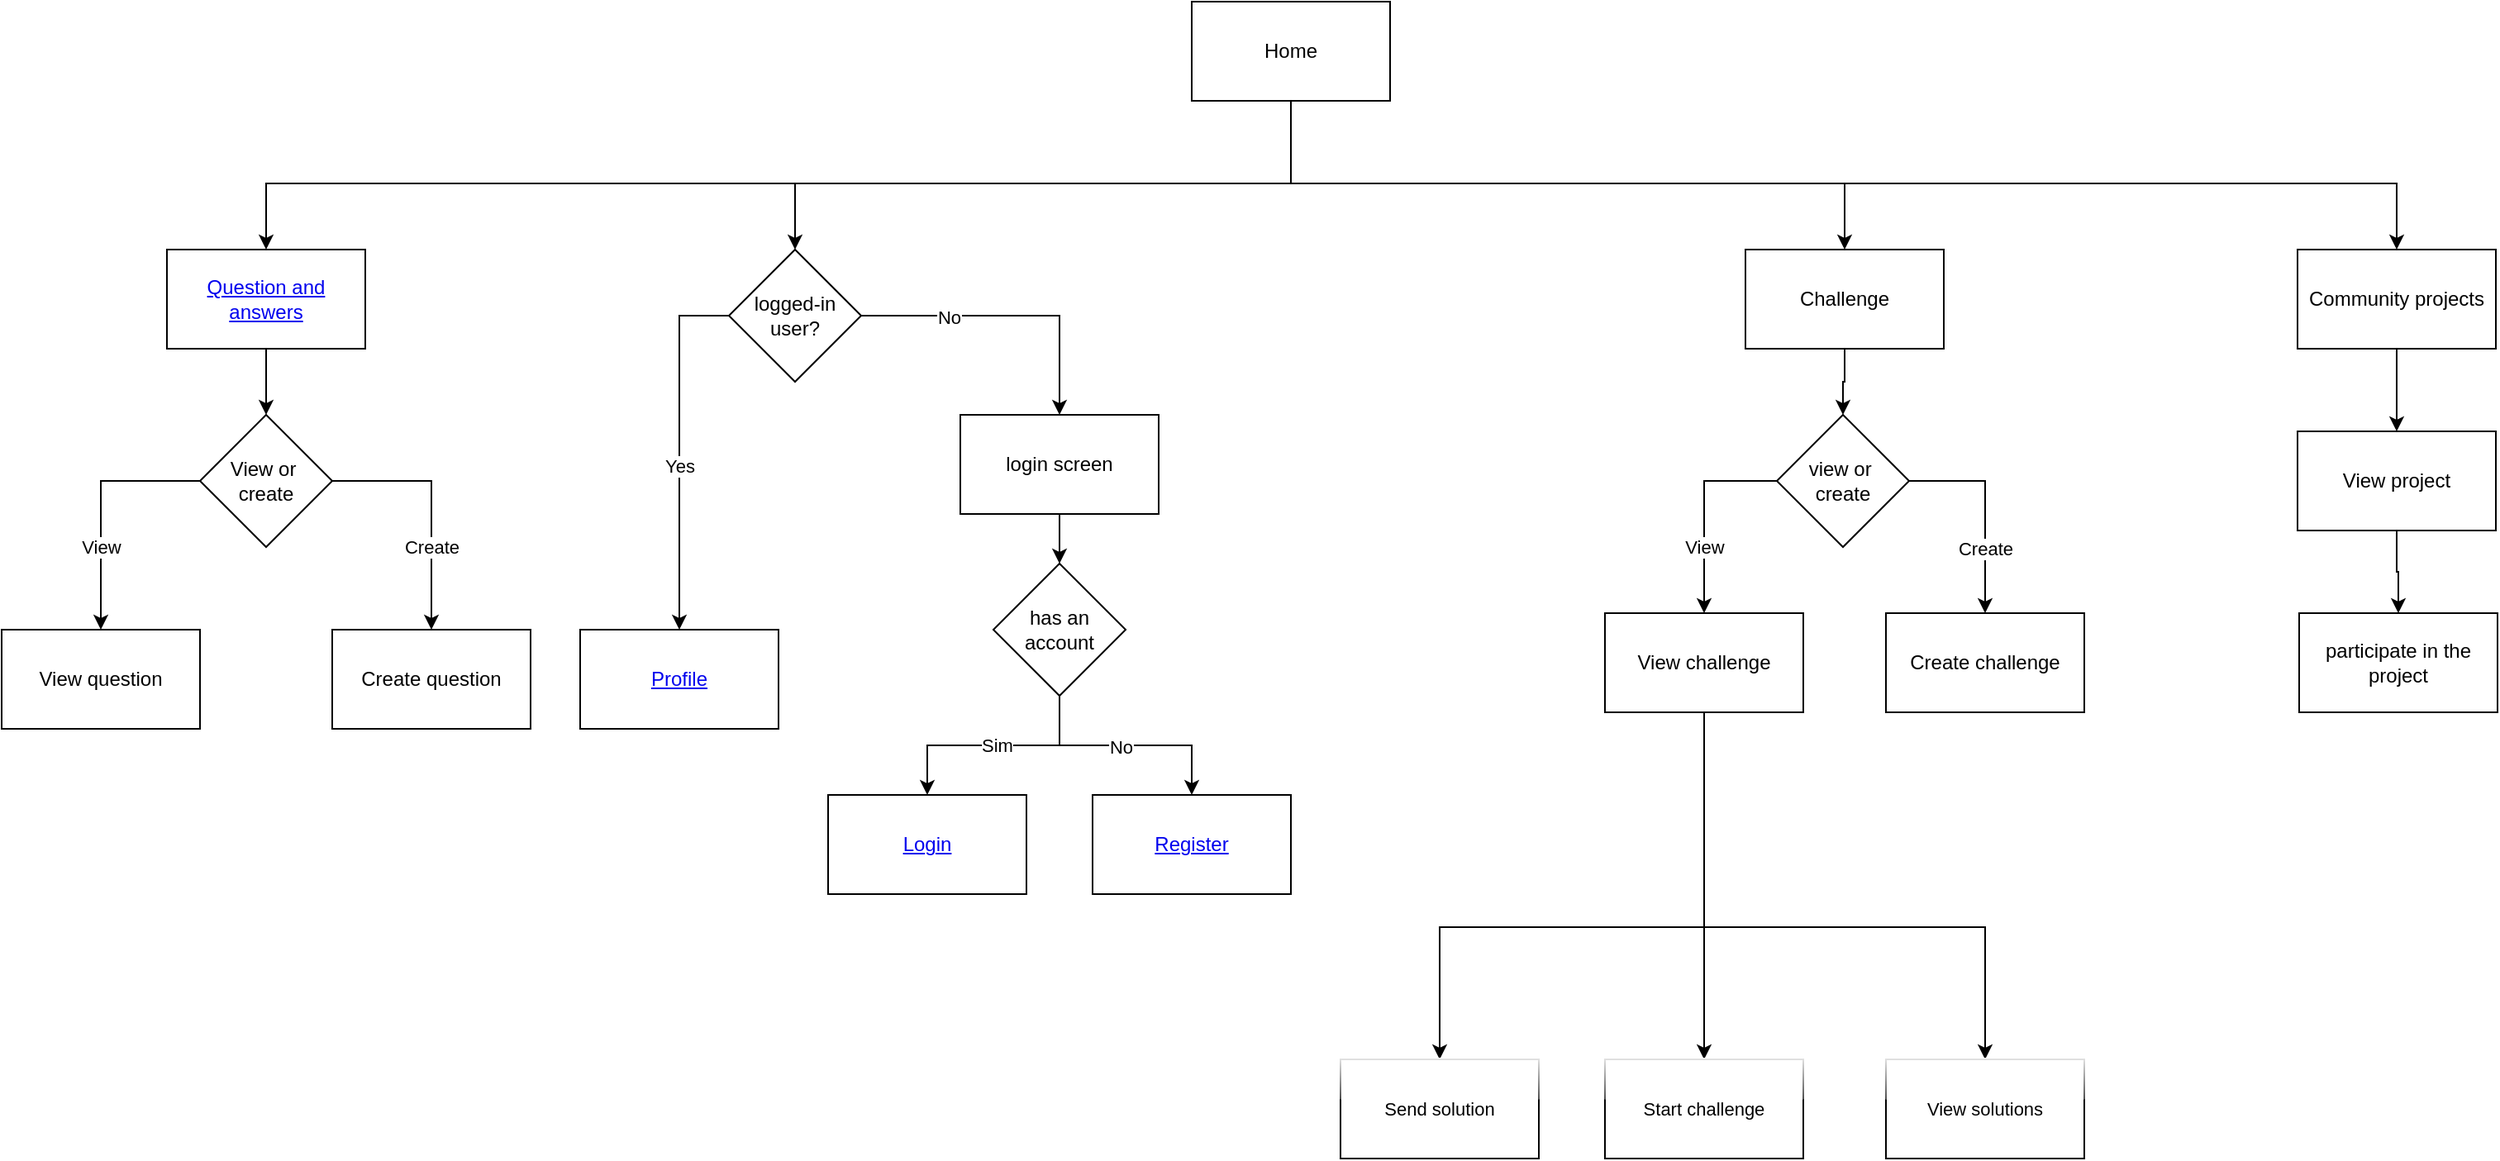 <mxfile version="24.7.17" pages="5">
  <diagram id="C5RBs43oDa-KdzZeNtuy" name="Navegação">
    <mxGraphModel dx="1920" dy="648" grid="1" gridSize="10" guides="1" tooltips="1" connect="1" arrows="1" fold="1" page="1" pageScale="1" pageWidth="827" pageHeight="1169" math="0" shadow="0">
      <root>
        <mxCell id="WIyWlLk6GJQsqaUBKTNV-0" />
        <mxCell id="WIyWlLk6GJQsqaUBKTNV-1" parent="WIyWlLk6GJQsqaUBKTNV-0" />
        <mxCell id="peWNFnE6vbzwBscHt10J-1" style="edgeStyle=orthogonalEdgeStyle;rounded=0;orthogonalLoop=1;jettySize=auto;html=1;entryX=0.5;entryY=0;entryDx=0;entryDy=0;" parent="WIyWlLk6GJQsqaUBKTNV-1" source="peWNFnE6vbzwBscHt10J-0" target="peWNFnE6vbzwBscHt10J-2" edge="1">
          <mxGeometry relative="1" as="geometry">
            <mxPoint x="414" y="220" as="targetPoint" />
            <Array as="points">
              <mxPoint x="590" y="180" />
              <mxPoint x="-30" y="180" />
            </Array>
          </mxGeometry>
        </mxCell>
        <mxCell id="peWNFnE6vbzwBscHt10J-14" style="edgeStyle=orthogonalEdgeStyle;rounded=0;orthogonalLoop=1;jettySize=auto;html=1;entryX=0.5;entryY=0;entryDx=0;entryDy=0;" parent="WIyWlLk6GJQsqaUBKTNV-1" source="peWNFnE6vbzwBscHt10J-0" target="peWNFnE6vbzwBscHt10J-12" edge="1">
          <mxGeometry relative="1" as="geometry">
            <Array as="points">
              <mxPoint x="590" y="180" />
              <mxPoint x="925" y="180" />
            </Array>
          </mxGeometry>
        </mxCell>
        <mxCell id="peWNFnE6vbzwBscHt10J-22" style="edgeStyle=orthogonalEdgeStyle;rounded=0;orthogonalLoop=1;jettySize=auto;html=1;entryX=0.5;entryY=0;entryDx=0;entryDy=0;" parent="WIyWlLk6GJQsqaUBKTNV-1" source="peWNFnE6vbzwBscHt10J-0" target="peWNFnE6vbzwBscHt10J-21" edge="1">
          <mxGeometry relative="1" as="geometry">
            <Array as="points">
              <mxPoint x="590" y="180" />
              <mxPoint x="1259" y="180" />
            </Array>
          </mxGeometry>
        </mxCell>
        <mxCell id="Tuvghvjk4YDFjv0ivfwE-3" style="edgeStyle=orthogonalEdgeStyle;rounded=0;orthogonalLoop=1;jettySize=auto;html=1;entryX=0.5;entryY=0;entryDx=0;entryDy=0;" parent="WIyWlLk6GJQsqaUBKTNV-1" source="peWNFnE6vbzwBscHt10J-0" target="FBuXtBeCCBwnqPiz8d7H-0" edge="1">
          <mxGeometry relative="1" as="geometry">
            <Array as="points">
              <mxPoint x="590" y="180" />
              <mxPoint x="290" y="180" />
            </Array>
          </mxGeometry>
        </mxCell>
        <mxCell id="peWNFnE6vbzwBscHt10J-0" value="Home" style="rounded=0;whiteSpace=wrap;html=1;" parent="WIyWlLk6GJQsqaUBKTNV-1" vertex="1">
          <mxGeometry x="530" y="70" width="120" height="60" as="geometry" />
        </mxCell>
        <mxCell id="peWNFnE6vbzwBscHt10J-4" style="edgeStyle=orthogonalEdgeStyle;rounded=0;orthogonalLoop=1;jettySize=auto;html=1;entryX=0.5;entryY=0;entryDx=0;entryDy=0;" parent="WIyWlLk6GJQsqaUBKTNV-1" source="peWNFnE6vbzwBscHt10J-2" target="peWNFnE6vbzwBscHt10J-3" edge="1">
          <mxGeometry relative="1" as="geometry" />
        </mxCell>
        <mxCell id="peWNFnE6vbzwBscHt10J-2" value="&lt;a href=&quot;data:page/id,JlcmqkpYdvfIM-D7zW9A&quot;&gt;Question and answers&lt;/a&gt;" style="rounded=0;whiteSpace=wrap;html=1;" parent="WIyWlLk6GJQsqaUBKTNV-1" vertex="1">
          <mxGeometry x="-90" y="220" width="120" height="60" as="geometry" />
        </mxCell>
        <mxCell id="peWNFnE6vbzwBscHt10J-5" style="edgeStyle=orthogonalEdgeStyle;rounded=0;orthogonalLoop=1;jettySize=auto;html=1;entryX=0.5;entryY=0;entryDx=0;entryDy=0;" parent="WIyWlLk6GJQsqaUBKTNV-1" source="peWNFnE6vbzwBscHt10J-3" target="peWNFnE6vbzwBscHt10J-7" edge="1">
          <mxGeometry relative="1" as="geometry">
            <mxPoint x="-190" y="420" as="targetPoint" />
            <Array as="points">
              <mxPoint x="-130" y="360" />
            </Array>
          </mxGeometry>
        </mxCell>
        <mxCell id="Tuvghvjk4YDFjv0ivfwE-29" value="View" style="edgeLabel;html=1;align=center;verticalAlign=middle;resizable=0;points=[];" parent="peWNFnE6vbzwBscHt10J-5" vertex="1" connectable="0">
          <mxGeometry x="0.319" y="2" relative="1" as="geometry">
            <mxPoint x="-2" y="1" as="offset" />
          </mxGeometry>
        </mxCell>
        <mxCell id="peWNFnE6vbzwBscHt10J-6" style="edgeStyle=orthogonalEdgeStyle;rounded=0;orthogonalLoop=1;jettySize=auto;html=1;exitX=1;exitY=0.5;exitDx=0;exitDy=0;entryX=0.5;entryY=0;entryDx=0;entryDy=0;" parent="WIyWlLk6GJQsqaUBKTNV-1" source="peWNFnE6vbzwBscHt10J-3" target="peWNFnE6vbzwBscHt10J-9" edge="1">
          <mxGeometry relative="1" as="geometry">
            <mxPoint x="120" y="420" as="targetPoint" />
            <mxPoint x="20" y="360" as="sourcePoint" />
          </mxGeometry>
        </mxCell>
        <mxCell id="Tuvghvjk4YDFjv0ivfwE-30" value="Create" style="edgeLabel;html=1;align=center;verticalAlign=middle;resizable=0;points=[];" parent="peWNFnE6vbzwBscHt10J-6" vertex="1" connectable="0">
          <mxGeometry x="0.328" y="-3" relative="1" as="geometry">
            <mxPoint x="3" as="offset" />
          </mxGeometry>
        </mxCell>
        <mxCell id="peWNFnE6vbzwBscHt10J-3" value="View or&amp;nbsp; create" style="rhombus;whiteSpace=wrap;html=1;" parent="WIyWlLk6GJQsqaUBKTNV-1" vertex="1">
          <mxGeometry x="-70" y="320" width="80" height="80" as="geometry" />
        </mxCell>
        <mxCell id="peWNFnE6vbzwBscHt10J-7" value="View question" style="rounded=0;whiteSpace=wrap;html=1;" parent="WIyWlLk6GJQsqaUBKTNV-1" vertex="1">
          <mxGeometry x="-190" y="450" width="120" height="60" as="geometry" />
        </mxCell>
        <mxCell id="peWNFnE6vbzwBscHt10J-9" value="Create question" style="rounded=0;whiteSpace=wrap;html=1;" parent="WIyWlLk6GJQsqaUBKTNV-1" vertex="1">
          <mxGeometry x="10" y="450" width="120" height="60" as="geometry" />
        </mxCell>
        <mxCell id="peWNFnE6vbzwBscHt10J-10" value="&lt;a href=&quot;data:page/id,mP-lxhDKyo0p1cW9CKdW&quot;&gt;Profile&lt;/a&gt;" style="rounded=0;whiteSpace=wrap;html=1;" parent="WIyWlLk6GJQsqaUBKTNV-1" vertex="1">
          <mxGeometry x="160" y="450" width="120" height="60" as="geometry" />
        </mxCell>
        <mxCell id="peWNFnE6vbzwBscHt10J-18" style="edgeStyle=orthogonalEdgeStyle;rounded=0;orthogonalLoop=1;jettySize=auto;html=1;entryX=0.5;entryY=0;entryDx=0;entryDy=0;" parent="WIyWlLk6GJQsqaUBKTNV-1" source="peWNFnE6vbzwBscHt10J-12" target="peWNFnE6vbzwBscHt10J-16" edge="1">
          <mxGeometry relative="1" as="geometry" />
        </mxCell>
        <mxCell id="peWNFnE6vbzwBscHt10J-12" value="Challenge" style="rounded=0;whiteSpace=wrap;html=1;" parent="WIyWlLk6GJQsqaUBKTNV-1" vertex="1">
          <mxGeometry x="865" y="220" width="120" height="60" as="geometry" />
        </mxCell>
        <mxCell id="hqJcsHgAk_kMKfu4bmCE-3" style="edgeStyle=orthogonalEdgeStyle;rounded=0;orthogonalLoop=1;jettySize=auto;html=1;entryX=0.5;entryY=0;entryDx=0;entryDy=0;" edge="1" parent="WIyWlLk6GJQsqaUBKTNV-1" source="peWNFnE6vbzwBscHt10J-15" target="hqJcsHgAk_kMKfu4bmCE-0">
          <mxGeometry relative="1" as="geometry">
            <Array as="points">
              <mxPoint x="840" y="630" />
              <mxPoint x="680" y="630" />
            </Array>
          </mxGeometry>
        </mxCell>
        <mxCell id="hqJcsHgAk_kMKfu4bmCE-4" style="edgeStyle=orthogonalEdgeStyle;rounded=0;orthogonalLoop=1;jettySize=auto;html=1;entryX=0.5;entryY=0;entryDx=0;entryDy=0;" edge="1" parent="WIyWlLk6GJQsqaUBKTNV-1" source="peWNFnE6vbzwBscHt10J-15" target="hqJcsHgAk_kMKfu4bmCE-1">
          <mxGeometry relative="1" as="geometry" />
        </mxCell>
        <mxCell id="hqJcsHgAk_kMKfu4bmCE-5" style="edgeStyle=orthogonalEdgeStyle;rounded=0;orthogonalLoop=1;jettySize=auto;html=1;entryX=0.5;entryY=0;entryDx=0;entryDy=0;" edge="1" parent="WIyWlLk6GJQsqaUBKTNV-1" source="peWNFnE6vbzwBscHt10J-15" target="hqJcsHgAk_kMKfu4bmCE-2">
          <mxGeometry relative="1" as="geometry">
            <Array as="points">
              <mxPoint x="840" y="630" />
              <mxPoint x="1010" y="630" />
            </Array>
          </mxGeometry>
        </mxCell>
        <mxCell id="peWNFnE6vbzwBscHt10J-15" value="View challenge" style="rounded=0;whiteSpace=wrap;html=1;" parent="WIyWlLk6GJQsqaUBKTNV-1" vertex="1">
          <mxGeometry x="780" y="440" width="120" height="60" as="geometry" />
        </mxCell>
        <mxCell id="peWNFnE6vbzwBscHt10J-19" style="edgeStyle=orthogonalEdgeStyle;rounded=0;orthogonalLoop=1;jettySize=auto;html=1;entryX=0.5;entryY=0;entryDx=0;entryDy=0;" parent="WIyWlLk6GJQsqaUBKTNV-1" source="peWNFnE6vbzwBscHt10J-16" target="peWNFnE6vbzwBscHt10J-15" edge="1">
          <mxGeometry relative="1" as="geometry">
            <Array as="points">
              <mxPoint x="840" y="360" />
            </Array>
          </mxGeometry>
        </mxCell>
        <mxCell id="Tuvghvjk4YDFjv0ivfwE-25" value="View" style="edgeLabel;html=1;align=center;verticalAlign=middle;resizable=0;points=[];" parent="peWNFnE6vbzwBscHt10J-19" vertex="1" connectable="0">
          <mxGeometry x="0.209" y="-1" relative="1" as="geometry">
            <mxPoint x="1" y="9" as="offset" />
          </mxGeometry>
        </mxCell>
        <mxCell id="peWNFnE6vbzwBscHt10J-20" style="edgeStyle=orthogonalEdgeStyle;rounded=0;orthogonalLoop=1;jettySize=auto;html=1;entryX=0.5;entryY=0;entryDx=0;entryDy=0;" parent="WIyWlLk6GJQsqaUBKTNV-1" source="peWNFnE6vbzwBscHt10J-16" target="peWNFnE6vbzwBscHt10J-17" edge="1">
          <mxGeometry relative="1" as="geometry">
            <Array as="points">
              <mxPoint x="1010" y="360" />
            </Array>
          </mxGeometry>
        </mxCell>
        <mxCell id="Tuvghvjk4YDFjv0ivfwE-26" value="Create" style="edgeLabel;html=1;align=center;verticalAlign=middle;resizable=0;points=[];" parent="peWNFnE6vbzwBscHt10J-20" vertex="1" connectable="0">
          <mxGeometry x="0.211" y="1" relative="1" as="geometry">
            <mxPoint x="-1" y="10" as="offset" />
          </mxGeometry>
        </mxCell>
        <mxCell id="peWNFnE6vbzwBscHt10J-16" value="view or&amp;nbsp; create" style="rhombus;whiteSpace=wrap;html=1;" parent="WIyWlLk6GJQsqaUBKTNV-1" vertex="1">
          <mxGeometry x="884" y="320" width="80" height="80" as="geometry" />
        </mxCell>
        <mxCell id="peWNFnE6vbzwBscHt10J-17" value="Create challenge" style="rounded=0;whiteSpace=wrap;html=1;" parent="WIyWlLk6GJQsqaUBKTNV-1" vertex="1">
          <mxGeometry x="950" y="440" width="120" height="60" as="geometry" />
        </mxCell>
        <mxCell id="peWNFnE6vbzwBscHt10J-28" style="edgeStyle=orthogonalEdgeStyle;rounded=0;orthogonalLoop=1;jettySize=auto;html=1;entryX=0.5;entryY=0;entryDx=0;entryDy=0;" parent="WIyWlLk6GJQsqaUBKTNV-1" source="peWNFnE6vbzwBscHt10J-21" target="peWNFnE6vbzwBscHt10J-23" edge="1">
          <mxGeometry relative="1" as="geometry">
            <mxPoint x="1259" y="320" as="targetPoint" />
          </mxGeometry>
        </mxCell>
        <mxCell id="peWNFnE6vbzwBscHt10J-21" value="Community projects" style="rounded=0;whiteSpace=wrap;html=1;" parent="WIyWlLk6GJQsqaUBKTNV-1" vertex="1">
          <mxGeometry x="1199" y="220" width="120" height="60" as="geometry" />
        </mxCell>
        <mxCell id="0ZOIlhqUEzUQFp_KI-Hn-0" style="edgeStyle=orthogonalEdgeStyle;rounded=0;orthogonalLoop=1;jettySize=auto;html=1;entryX=0.5;entryY=0;entryDx=0;entryDy=0;" parent="WIyWlLk6GJQsqaUBKTNV-1" source="peWNFnE6vbzwBscHt10J-23" target="peWNFnE6vbzwBscHt10J-27" edge="1">
          <mxGeometry relative="1" as="geometry" />
        </mxCell>
        <mxCell id="peWNFnE6vbzwBscHt10J-23" value="View project" style="rounded=0;whiteSpace=wrap;html=1;" parent="WIyWlLk6GJQsqaUBKTNV-1" vertex="1">
          <mxGeometry x="1199" y="330" width="120" height="60" as="geometry" />
        </mxCell>
        <mxCell id="peWNFnE6vbzwBscHt10J-27" value="participate in the project" style="rounded=0;whiteSpace=wrap;html=1;" parent="WIyWlLk6GJQsqaUBKTNV-1" vertex="1">
          <mxGeometry x="1200" y="440" width="120" height="60" as="geometry" />
        </mxCell>
        <mxCell id="Tuvghvjk4YDFjv0ivfwE-1" style="edgeStyle=orthogonalEdgeStyle;rounded=0;orthogonalLoop=1;jettySize=auto;html=1;" parent="WIyWlLk6GJQsqaUBKTNV-1" source="FBuXtBeCCBwnqPiz8d7H-0" target="peWNFnE6vbzwBscHt10J-10" edge="1">
          <mxGeometry relative="1" as="geometry">
            <Array as="points">
              <mxPoint x="220" y="260" />
            </Array>
          </mxGeometry>
        </mxCell>
        <mxCell id="Tuvghvjk4YDFjv0ivfwE-11" value="Yes" style="edgeLabel;html=1;align=center;verticalAlign=middle;resizable=0;points=[];" parent="Tuvghvjk4YDFjv0ivfwE-1" vertex="1" connectable="0">
          <mxGeometry x="-0.458" y="2" relative="1" as="geometry">
            <mxPoint x="-2" y="61" as="offset" />
          </mxGeometry>
        </mxCell>
        <mxCell id="Tuvghvjk4YDFjv0ivfwE-15" style="edgeStyle=orthogonalEdgeStyle;rounded=0;orthogonalLoop=1;jettySize=auto;html=1;entryX=0.5;entryY=0;entryDx=0;entryDy=0;" parent="WIyWlLk6GJQsqaUBKTNV-1" source="FBuXtBeCCBwnqPiz8d7H-0" target="FBuXtBeCCBwnqPiz8d7H-1" edge="1">
          <mxGeometry relative="1" as="geometry" />
        </mxCell>
        <mxCell id="Tuvghvjk4YDFjv0ivfwE-16" value="No" style="edgeLabel;html=1;align=center;verticalAlign=middle;resizable=0;points=[];" parent="Tuvghvjk4YDFjv0ivfwE-15" vertex="1" connectable="0">
          <mxGeometry x="-0.413" y="-1" relative="1" as="geometry">
            <mxPoint as="offset" />
          </mxGeometry>
        </mxCell>
        <mxCell id="FBuXtBeCCBwnqPiz8d7H-0" value="logged-in user?" style="rhombus;whiteSpace=wrap;html=1;" parent="WIyWlLk6GJQsqaUBKTNV-1" vertex="1">
          <mxGeometry x="250" y="220" width="80" height="80" as="geometry" />
        </mxCell>
        <mxCell id="Tuvghvjk4YDFjv0ivfwE-20" style="edgeStyle=orthogonalEdgeStyle;rounded=0;orthogonalLoop=1;jettySize=auto;html=1;entryX=0.5;entryY=0;entryDx=0;entryDy=0;" parent="WIyWlLk6GJQsqaUBKTNV-1" source="FBuXtBeCCBwnqPiz8d7H-1" target="Tuvghvjk4YDFjv0ivfwE-18" edge="1">
          <mxGeometry relative="1" as="geometry" />
        </mxCell>
        <mxCell id="FBuXtBeCCBwnqPiz8d7H-1" value="login screen" style="rounded=0;whiteSpace=wrap;html=1;" parent="WIyWlLk6GJQsqaUBKTNV-1" vertex="1">
          <mxGeometry x="390" y="320" width="120" height="60" as="geometry" />
        </mxCell>
        <mxCell id="Tuvghvjk4YDFjv0ivfwE-6" value="&lt;a href=&quot;data:page/id,VQbhPs8MSKGULtkHB6kf&quot;&gt;Register&lt;/a&gt;" style="rounded=0;whiteSpace=wrap;html=1;" parent="WIyWlLk6GJQsqaUBKTNV-1" vertex="1">
          <mxGeometry x="470" y="550" width="120" height="60" as="geometry" />
        </mxCell>
        <mxCell id="Tuvghvjk4YDFjv0ivfwE-21" style="edgeStyle=orthogonalEdgeStyle;rounded=0;orthogonalLoop=1;jettySize=auto;html=1;entryX=0.5;entryY=0;entryDx=0;entryDy=0;" parent="WIyWlLk6GJQsqaUBKTNV-1" source="Tuvghvjk4YDFjv0ivfwE-18" target="Tuvghvjk4YDFjv0ivfwE-19" edge="1">
          <mxGeometry relative="1" as="geometry" />
        </mxCell>
        <mxCell id="Tuvghvjk4YDFjv0ivfwE-23" value="Sim" style="edgeLabel;html=1;align=center;verticalAlign=middle;resizable=0;points=[];" parent="Tuvghvjk4YDFjv0ivfwE-21" vertex="1" connectable="0">
          <mxGeometry x="-0.025" relative="1" as="geometry">
            <mxPoint as="offset" />
          </mxGeometry>
        </mxCell>
        <mxCell id="Tuvghvjk4YDFjv0ivfwE-22" style="edgeStyle=orthogonalEdgeStyle;rounded=0;orthogonalLoop=1;jettySize=auto;html=1;entryX=0.5;entryY=0;entryDx=0;entryDy=0;" parent="WIyWlLk6GJQsqaUBKTNV-1" source="Tuvghvjk4YDFjv0ivfwE-18" target="Tuvghvjk4YDFjv0ivfwE-6" edge="1">
          <mxGeometry relative="1" as="geometry" />
        </mxCell>
        <mxCell id="Tuvghvjk4YDFjv0ivfwE-24" value="No" style="edgeLabel;html=1;align=center;verticalAlign=middle;resizable=0;points=[];" parent="Tuvghvjk4YDFjv0ivfwE-22" vertex="1" connectable="0">
          <mxGeometry x="-0.041" y="-1" relative="1" as="geometry">
            <mxPoint as="offset" />
          </mxGeometry>
        </mxCell>
        <mxCell id="Tuvghvjk4YDFjv0ivfwE-18" value="has an account" style="rhombus;whiteSpace=wrap;html=1;" parent="WIyWlLk6GJQsqaUBKTNV-1" vertex="1">
          <mxGeometry x="410" y="410" width="80" height="80" as="geometry" />
        </mxCell>
        <mxCell id="Tuvghvjk4YDFjv0ivfwE-19" value="&lt;a href=&quot;data:page/id,VQbhPs8MSKGULtkHB6kf&quot;&gt;Login&lt;/a&gt;" style="rounded=0;whiteSpace=wrap;html=1;" parent="WIyWlLk6GJQsqaUBKTNV-1" vertex="1">
          <mxGeometry x="310" y="550" width="120" height="60" as="geometry" />
        </mxCell>
        <mxCell id="hqJcsHgAk_kMKfu4bmCE-0" value="&lt;span style=&quot;font-size: 11px; text-wrap: nowrap; background-color: rgb(255, 255, 255);&quot;&gt;Send solution&lt;/span&gt;" style="rounded=0;whiteSpace=wrap;html=1;glass=1;" vertex="1" parent="WIyWlLk6GJQsqaUBKTNV-1">
          <mxGeometry x="620" y="710.0" width="120" height="60" as="geometry" />
        </mxCell>
        <mxCell id="hqJcsHgAk_kMKfu4bmCE-1" value="&lt;span style=&quot;font-size: 11px; text-wrap: nowrap; background-color: rgb(255, 255, 255);&quot;&gt;Start challenge&lt;/span&gt;" style="rounded=0;whiteSpace=wrap;html=1;glass=1;" vertex="1" parent="WIyWlLk6GJQsqaUBKTNV-1">
          <mxGeometry x="780" y="710.0" width="120" height="60" as="geometry" />
        </mxCell>
        <mxCell id="hqJcsHgAk_kMKfu4bmCE-2" value="&lt;span style=&quot;font-size: 11px; text-wrap: nowrap; background-color: rgb(255, 255, 255);&quot;&gt;View solutions&lt;/span&gt;" style="rounded=0;whiteSpace=wrap;html=1;glass=1;" vertex="1" parent="WIyWlLk6GJQsqaUBKTNV-1">
          <mxGeometry x="950" y="710.0" width="120" height="60" as="geometry" />
        </mxCell>
      </root>
    </mxGraphModel>
  </diagram>
  <diagram id="JlcmqkpYdvfIM-D7zW9A" name="Question and answers">
    <mxGraphModel dx="3012" dy="1295" grid="1" gridSize="10" guides="1" tooltips="1" connect="1" arrows="1" fold="1" page="1" pageScale="1" pageWidth="827" pageHeight="1169" math="0" shadow="0">
      <root>
        <mxCell id="0" />
        <mxCell id="1" parent="0" />
        <mxCell id="6q1OqQvxvtZ_grIAeoq3-12" style="edgeStyle=orthogonalEdgeStyle;rounded=0;orthogonalLoop=1;jettySize=auto;html=1;entryX=0;entryY=0.5;entryDx=0;entryDy=0;" parent="1" source="6q1OqQvxvtZ_grIAeoq3-1" target="6q1OqQvxvtZ_grIAeoq3-11" edge="1">
          <mxGeometry relative="1" as="geometry" />
        </mxCell>
        <mxCell id="6q1OqQvxvtZ_grIAeoq3-13" value="Create" style="edgeLabel;html=1;align=center;verticalAlign=middle;resizable=0;points=[];" parent="6q1OqQvxvtZ_grIAeoq3-12" vertex="1" connectable="0">
          <mxGeometry x="0.04" relative="1" as="geometry">
            <mxPoint as="offset" />
          </mxGeometry>
        </mxCell>
        <mxCell id="-quZG7wMc9vjVYzq9jw6-8" style="edgeStyle=orthogonalEdgeStyle;rounded=0;orthogonalLoop=1;jettySize=auto;html=1;entryX=0.5;entryY=0;entryDx=0;entryDy=0;" parent="1" source="6q1OqQvxvtZ_grIAeoq3-1" target="6q1OqQvxvtZ_grIAeoq3-15" edge="1">
          <mxGeometry relative="1" as="geometry">
            <mxPoint x="-440" y="400" as="targetPoint" />
            <Array as="points">
              <mxPoint x="-470" y="310" />
            </Array>
          </mxGeometry>
        </mxCell>
        <mxCell id="-quZG7wMc9vjVYzq9jw6-9" value="View" style="edgeLabel;html=1;align=center;verticalAlign=middle;resizable=0;points=[];" parent="-quZG7wMc9vjVYzq9jw6-8" vertex="1" connectable="0">
          <mxGeometry x="-0.188" y="-1" relative="1" as="geometry">
            <mxPoint x="-306" y="51" as="offset" />
          </mxGeometry>
        </mxCell>
        <mxCell id="-quZG7wMc9vjVYzq9jw6-11" style="edgeStyle=orthogonalEdgeStyle;rounded=0;orthogonalLoop=1;jettySize=auto;html=1;entryX=0.5;entryY=0;entryDx=0;entryDy=0;" parent="1" source="6q1OqQvxvtZ_grIAeoq3-1" target="-quZG7wMc9vjVYzq9jw6-10" edge="1">
          <mxGeometry relative="1" as="geometry" />
        </mxCell>
        <mxCell id="-quZG7wMc9vjVYzq9jw6-12" value="See your&amp;nbsp;&lt;div&gt;questions&lt;/div&gt;" style="edgeLabel;html=1;align=center;verticalAlign=middle;resizable=0;points=[];" parent="-quZG7wMc9vjVYzq9jw6-11" vertex="1" connectable="0">
          <mxGeometry x="-0.18" y="-1" relative="1" as="geometry">
            <mxPoint as="offset" />
          </mxGeometry>
        </mxCell>
        <mxCell id="6q1OqQvxvtZ_grIAeoq3-1" value="&lt;font style=&quot;font-size: 8px;&quot;&gt;view,&amp;nbsp;see your, create?&lt;/font&gt;" style="rhombus;whiteSpace=wrap;html=1;" parent="1" vertex="1">
          <mxGeometry x="120" y="270" width="80" height="80" as="geometry" />
        </mxCell>
        <mxCell id="-quZG7wMc9vjVYzq9jw6-7" style="edgeStyle=orthogonalEdgeStyle;rounded=0;orthogonalLoop=1;jettySize=auto;html=1;entryX=0.5;entryY=0;entryDx=0;entryDy=0;" parent="1" source="6q1OqQvxvtZ_grIAeoq3-4" target="6q1OqQvxvtZ_grIAeoq3-1" edge="1">
          <mxGeometry relative="1" as="geometry" />
        </mxCell>
        <mxCell id="6q1OqQvxvtZ_grIAeoq3-4" value="the user enters the page Question" style="rounded=0;whiteSpace=wrap;html=1;" parent="1" vertex="1">
          <mxGeometry x="100" y="170.0" width="120" height="60" as="geometry" />
        </mxCell>
        <mxCell id="-quZG7wMc9vjVYzq9jw6-6" style="edgeStyle=orthogonalEdgeStyle;rounded=0;orthogonalLoop=1;jettySize=auto;html=1;entryX=0.5;entryY=0;entryDx=0;entryDy=0;" parent="1" source="6q1OqQvxvtZ_grIAeoq3-9" target="6q1OqQvxvtZ_grIAeoq3-4" edge="1">
          <mxGeometry relative="1" as="geometry" />
        </mxCell>
        <mxCell id="6q1OqQvxvtZ_grIAeoq3-9" value="inicio" style="rounded=1;whiteSpace=wrap;html=1;" parent="1" vertex="1">
          <mxGeometry x="100" y="50" width="120" height="60" as="geometry" />
        </mxCell>
        <mxCell id="6q1OqQvxvtZ_grIAeoq3-10" value="Login" style="rounded=0;whiteSpace=wrap;html=1;" parent="1" vertex="1">
          <mxGeometry x="650" y="280.0" width="120" height="60" as="geometry" />
        </mxCell>
        <mxCell id="-quZG7wMc9vjVYzq9jw6-1" style="edgeStyle=orthogonalEdgeStyle;rounded=0;orthogonalLoop=1;jettySize=auto;html=1;entryX=0;entryY=0.5;entryDx=0;entryDy=0;" parent="1" source="6q1OqQvxvtZ_grIAeoq3-11" target="6q1OqQvxvtZ_grIAeoq3-10" edge="1">
          <mxGeometry relative="1" as="geometry" />
        </mxCell>
        <mxCell id="-quZG7wMc9vjVYzq9jw6-5" value="No" style="edgeLabel;html=1;align=center;verticalAlign=middle;resizable=0;points=[];" parent="-quZG7wMc9vjVYzq9jw6-1" vertex="1" connectable="0">
          <mxGeometry x="-0.262" y="-2" relative="1" as="geometry">
            <mxPoint y="-2" as="offset" />
          </mxGeometry>
        </mxCell>
        <mxCell id="-quZG7wMc9vjVYzq9jw6-3" style="edgeStyle=orthogonalEdgeStyle;rounded=0;orthogonalLoop=1;jettySize=auto;html=1;entryX=0.5;entryY=0;entryDx=0;entryDy=0;" parent="1" source="6q1OqQvxvtZ_grIAeoq3-11" target="6q1OqQvxvtZ_grIAeoq3-17" edge="1">
          <mxGeometry relative="1" as="geometry" />
        </mxCell>
        <mxCell id="-quZG7wMc9vjVYzq9jw6-4" value="Yes" style="edgeLabel;html=1;align=center;verticalAlign=middle;resizable=0;points=[];" parent="-quZG7wMc9vjVYzq9jw6-3" vertex="1" connectable="0">
          <mxGeometry x="0.014" relative="1" as="geometry">
            <mxPoint as="offset" />
          </mxGeometry>
        </mxCell>
        <mxCell id="6q1OqQvxvtZ_grIAeoq3-11" value="logged-in user?" style="rhombus;whiteSpace=wrap;html=1;" parent="1" vertex="1">
          <mxGeometry x="490" y="270" width="80" height="80" as="geometry" />
        </mxCell>
        <mxCell id="Jrvo-ndoLI5g2T3PvQl8-2" style="edgeStyle=orthogonalEdgeStyle;rounded=0;orthogonalLoop=1;jettySize=auto;html=1;entryX=0.5;entryY=0;entryDx=0;entryDy=0;" parent="1" source="6q1OqQvxvtZ_grIAeoq3-15" target="Jrvo-ndoLI5g2T3PvQl8-1" edge="1">
          <mxGeometry relative="1" as="geometry" />
        </mxCell>
        <mxCell id="6q1OqQvxvtZ_grIAeoq3-15" value="want to see a question" style="rounded=0;whiteSpace=wrap;html=1;" parent="1" vertex="1">
          <mxGeometry x="-530" y="420.0" width="120" height="60" as="geometry" />
        </mxCell>
        <mxCell id="9Ccmapj1wYgq2b05S1OP-6" style="edgeStyle=orthogonalEdgeStyle;rounded=0;orthogonalLoop=1;jettySize=auto;html=1;entryX=0.5;entryY=0;entryDx=0;entryDy=0;" edge="1" parent="1" source="6q1OqQvxvtZ_grIAeoq3-17" target="9Ccmapj1wYgq2b05S1OP-5">
          <mxGeometry relative="1" as="geometry" />
        </mxCell>
        <mxCell id="6q1OqQvxvtZ_grIAeoq3-17" value="Create question" style="rounded=0;whiteSpace=wrap;html=1;" parent="1" vertex="1">
          <mxGeometry x="470" y="430.0" width="120" height="60" as="geometry" />
        </mxCell>
        <mxCell id="Jrvo-ndoLI5g2T3PvQl8-27" style="edgeStyle=orthogonalEdgeStyle;rounded=0;orthogonalLoop=1;jettySize=auto;html=1;entryX=0.5;entryY=0;entryDx=0;entryDy=0;" parent="1" source="-quZG7wMc9vjVYzq9jw6-10" target="Jrvo-ndoLI5g2T3PvQl8-17" edge="1">
          <mxGeometry relative="1" as="geometry" />
        </mxCell>
        <mxCell id="-quZG7wMc9vjVYzq9jw6-10" value="want to see your question" style="rounded=0;whiteSpace=wrap;html=1;" parent="1" vertex="1">
          <mxGeometry x="100" y="430.0" width="120" height="60" as="geometry" />
        </mxCell>
        <mxCell id="Jrvo-ndoLI5g2T3PvQl8-4" style="edgeStyle=orthogonalEdgeStyle;rounded=0;orthogonalLoop=1;jettySize=auto;html=1;entryX=0.5;entryY=0;entryDx=0;entryDy=0;" parent="1" source="Jrvo-ndoLI5g2T3PvQl8-1" target="Jrvo-ndoLI5g2T3PvQl8-3" edge="1">
          <mxGeometry relative="1" as="geometry">
            <Array as="points">
              <mxPoint x="-560" y="570" />
            </Array>
          </mxGeometry>
        </mxCell>
        <mxCell id="Jrvo-ndoLI5g2T3PvQl8-7" value="Filter" style="edgeLabel;html=1;align=center;verticalAlign=middle;resizable=0;points=[];" parent="Jrvo-ndoLI5g2T3PvQl8-4" vertex="1" connectable="0">
          <mxGeometry x="0.237" relative="1" as="geometry">
            <mxPoint y="13" as="offset" />
          </mxGeometry>
        </mxCell>
        <mxCell id="Jrvo-ndoLI5g2T3PvQl8-1" value="&lt;font style=&quot;font-size: 8px;&quot;&gt;Filter or view&lt;/font&gt;" style="rhombus;whiteSpace=wrap;html=1;" parent="1" vertex="1">
          <mxGeometry x="-510" y="530" width="80" height="80" as="geometry" />
        </mxCell>
        <mxCell id="Jrvo-ndoLI5g2T3PvQl8-12" style="edgeStyle=orthogonalEdgeStyle;rounded=0;orthogonalLoop=1;jettySize=auto;html=1;entryX=0.5;entryY=0;entryDx=0;entryDy=0;" parent="1" source="Jrvo-ndoLI5g2T3PvQl8-3" target="Jrvo-ndoLI5g2T3PvQl8-10" edge="1">
          <mxGeometry relative="1" as="geometry" />
        </mxCell>
        <mxCell id="Jrvo-ndoLI5g2T3PvQl8-3" value="Filter question" style="rounded=0;whiteSpace=wrap;html=1;" parent="1" vertex="1">
          <mxGeometry x="-620" y="660.0" width="120" height="60" as="geometry" />
        </mxCell>
        <mxCell id="Jrvo-ndoLI5g2T3PvQl8-11" style="edgeStyle=orthogonalEdgeStyle;rounded=0;orthogonalLoop=1;jettySize=auto;html=1;entryX=0.5;entryY=0;entryDx=0;entryDy=0;" parent="1" source="Jrvo-ndoLI5g2T3PvQl8-5" target="Jrvo-ndoLI5g2T3PvQl8-10" edge="1">
          <mxGeometry relative="1" as="geometry">
            <Array as="points">
              <mxPoint x="-380" y="775" />
              <mxPoint x="-470" y="775" />
            </Array>
          </mxGeometry>
        </mxCell>
        <mxCell id="Jrvo-ndoLI5g2T3PvQl8-5" value="View recent&amp;nbsp;&lt;div&gt;question&lt;/div&gt;" style="rounded=0;whiteSpace=wrap;html=1;" parent="1" vertex="1">
          <mxGeometry x="-440" y="660.0" width="120" height="60" as="geometry" />
        </mxCell>
        <mxCell id="Jrvo-ndoLI5g2T3PvQl8-6" style="edgeStyle=orthogonalEdgeStyle;rounded=0;orthogonalLoop=1;jettySize=auto;html=1;entryX=0.549;entryY=0.022;entryDx=0;entryDy=0;entryPerimeter=0;" parent="1" source="Jrvo-ndoLI5g2T3PvQl8-1" target="Jrvo-ndoLI5g2T3PvQl8-5" edge="1">
          <mxGeometry relative="1" as="geometry">
            <Array as="points">
              <mxPoint x="-374" y="570" />
            </Array>
          </mxGeometry>
        </mxCell>
        <mxCell id="Jrvo-ndoLI5g2T3PvQl8-8" value="View" style="edgeLabel;html=1;align=center;verticalAlign=middle;resizable=0;points=[];" parent="Jrvo-ndoLI5g2T3PvQl8-6" vertex="1" connectable="0">
          <mxGeometry x="0.077" y="1" relative="1" as="geometry">
            <mxPoint y="22" as="offset" />
          </mxGeometry>
        </mxCell>
        <mxCell id="Jrvo-ndoLI5g2T3PvQl8-14" style="edgeStyle=orthogonalEdgeStyle;rounded=0;orthogonalLoop=1;jettySize=auto;html=1;entryX=0.5;entryY=0;entryDx=0;entryDy=0;" parent="1" source="Jrvo-ndoLI5g2T3PvQl8-10" target="hXFnmuL4advK36x5ORqz-1" edge="1">
          <mxGeometry relative="1" as="geometry">
            <mxPoint x="-470" y="940" as="targetPoint" />
          </mxGeometry>
        </mxCell>
        <mxCell id="Jrvo-ndoLI5g2T3PvQl8-10" value="View&amp;nbsp;&lt;span style=&quot;background-color: initial;&quot;&gt;question&lt;/span&gt;" style="rounded=0;whiteSpace=wrap;html=1;" parent="1" vertex="1">
          <mxGeometry x="-530" y="830.0" width="120" height="60" as="geometry" />
        </mxCell>
        <mxCell id="Jrvo-ndoLI5g2T3PvQl8-15" style="edgeStyle=orthogonalEdgeStyle;rounded=0;orthogonalLoop=1;jettySize=auto;html=1;entryX=0.5;entryY=0;entryDx=0;entryDy=0;" parent="1" source="Jrvo-ndoLI5g2T3PvQl8-17" target="Jrvo-ndoLI5g2T3PvQl8-19" edge="1">
          <mxGeometry relative="1" as="geometry">
            <Array as="points">
              <mxPoint x="70" y="580" />
            </Array>
          </mxGeometry>
        </mxCell>
        <mxCell id="Jrvo-ndoLI5g2T3PvQl8-16" value="Filter" style="edgeLabel;html=1;align=center;verticalAlign=middle;resizable=0;points=[];" parent="Jrvo-ndoLI5g2T3PvQl8-15" vertex="1" connectable="0">
          <mxGeometry x="0.237" relative="1" as="geometry">
            <mxPoint y="13" as="offset" />
          </mxGeometry>
        </mxCell>
        <mxCell id="Jrvo-ndoLI5g2T3PvQl8-17" value="&lt;font style=&quot;font-size: 8px;&quot;&gt;Filter or view&lt;/font&gt;" style="rhombus;whiteSpace=wrap;html=1;" parent="1" vertex="1">
          <mxGeometry x="120" y="540" width="80" height="80" as="geometry" />
        </mxCell>
        <mxCell id="wWn34VYdR3vUCM-YCXMH-56" style="edgeStyle=orthogonalEdgeStyle;rounded=0;orthogonalLoop=1;jettySize=auto;html=1;entryX=0.5;entryY=0;entryDx=0;entryDy=0;" parent="1" source="Jrvo-ndoLI5g2T3PvQl8-19" target="wWn34VYdR3vUCM-YCXMH-32" edge="1">
          <mxGeometry relative="1" as="geometry" />
        </mxCell>
        <mxCell id="Jrvo-ndoLI5g2T3PvQl8-19" value="Filter question" style="rounded=0;whiteSpace=wrap;html=1;" parent="1" vertex="1">
          <mxGeometry x="10" y="660.0" width="120" height="60" as="geometry" />
        </mxCell>
        <mxCell id="wWn34VYdR3vUCM-YCXMH-57" style="edgeStyle=orthogonalEdgeStyle;rounded=0;orthogonalLoop=1;jettySize=auto;html=1;entryX=0.5;entryY=0;entryDx=0;entryDy=0;" parent="1" source="Jrvo-ndoLI5g2T3PvQl8-21" target="wWn34VYdR3vUCM-YCXMH-32" edge="1">
          <mxGeometry relative="1" as="geometry" />
        </mxCell>
        <mxCell id="Jrvo-ndoLI5g2T3PvQl8-21" value="View recent&amp;nbsp;&lt;div&gt;question&lt;/div&gt;" style="rounded=0;whiteSpace=wrap;html=1;" parent="1" vertex="1">
          <mxGeometry x="180" y="660.0" width="120" height="60" as="geometry" />
        </mxCell>
        <mxCell id="Jrvo-ndoLI5g2T3PvQl8-22" style="edgeStyle=orthogonalEdgeStyle;rounded=0;orthogonalLoop=1;jettySize=auto;html=1;entryX=0.549;entryY=0.022;entryDx=0;entryDy=0;entryPerimeter=0;" parent="1" source="Jrvo-ndoLI5g2T3PvQl8-17" target="Jrvo-ndoLI5g2T3PvQl8-21" edge="1">
          <mxGeometry relative="1" as="geometry">
            <Array as="points">
              <mxPoint x="246" y="580" />
            </Array>
          </mxGeometry>
        </mxCell>
        <mxCell id="Jrvo-ndoLI5g2T3PvQl8-23" value="View" style="edgeLabel;html=1;align=center;verticalAlign=middle;resizable=0;points=[];" parent="Jrvo-ndoLI5g2T3PvQl8-22" vertex="1" connectable="0">
          <mxGeometry x="0.077" y="1" relative="1" as="geometry">
            <mxPoint y="22" as="offset" />
          </mxGeometry>
        </mxCell>
        <mxCell id="wWn34VYdR3vUCM-YCXMH-9" style="edgeStyle=orthogonalEdgeStyle;rounded=0;orthogonalLoop=1;jettySize=auto;html=1;" parent="1" source="hXFnmuL4advK36x5ORqz-1" target="hXFnmuL4advK36x5ORqz-2" edge="1">
          <mxGeometry relative="1" as="geometry">
            <Array as="points">
              <mxPoint x="-470" y="1090" />
              <mxPoint x="-760" y="1090" />
            </Array>
          </mxGeometry>
        </mxCell>
        <mxCell id="wWn34VYdR3vUCM-YCXMH-13" value="Reply" style="edgeLabel;html=1;align=center;verticalAlign=middle;resizable=0;points=[];" parent="wWn34VYdR3vUCM-YCXMH-9" vertex="1" connectable="0">
          <mxGeometry x="0.742" y="3" relative="1" as="geometry">
            <mxPoint x="-3" as="offset" />
          </mxGeometry>
        </mxCell>
        <mxCell id="wWn34VYdR3vUCM-YCXMH-10" style="edgeStyle=orthogonalEdgeStyle;rounded=0;orthogonalLoop=1;jettySize=auto;html=1;entryX=0.5;entryY=0;entryDx=0;entryDy=0;" parent="1" source="hXFnmuL4advK36x5ORqz-1" target="hXFnmuL4advK36x5ORqz-5" edge="1">
          <mxGeometry relative="1" as="geometry">
            <Array as="points">
              <mxPoint x="-470" y="1090" />
              <mxPoint x="-570" y="1090" />
            </Array>
          </mxGeometry>
        </mxCell>
        <mxCell id="wWn34VYdR3vUCM-YCXMH-14" value="Evaluation" style="edgeLabel;html=1;align=center;verticalAlign=middle;resizable=0;points=[];" parent="wWn34VYdR3vUCM-YCXMH-10" vertex="1" connectable="0">
          <mxGeometry x="0.482" y="-1" relative="1" as="geometry">
            <mxPoint x="1" y="7" as="offset" />
          </mxGeometry>
        </mxCell>
        <mxCell id="wWn34VYdR3vUCM-YCXMH-11" style="edgeStyle=orthogonalEdgeStyle;rounded=0;orthogonalLoop=1;jettySize=auto;html=1;entryX=0.5;entryY=0;entryDx=0;entryDy=0;" parent="1" source="hXFnmuL4advK36x5ORqz-1" target="wWn34VYdR3vUCM-YCXMH-5" edge="1">
          <mxGeometry relative="1" as="geometry">
            <Array as="points">
              <mxPoint x="-470" y="1090" />
              <mxPoint x="-380" y="1090" />
            </Array>
          </mxGeometry>
        </mxCell>
        <mxCell id="wWn34VYdR3vUCM-YCXMH-15" value="Reply to a&amp;nbsp;&lt;div&gt;response&lt;/div&gt;" style="edgeLabel;html=1;align=center;verticalAlign=middle;resizable=0;points=[];" parent="wWn34VYdR3vUCM-YCXMH-11" vertex="1" connectable="0">
          <mxGeometry x="0.497" y="2" relative="1" as="geometry">
            <mxPoint x="-2" y="3" as="offset" />
          </mxGeometry>
        </mxCell>
        <mxCell id="wWn34VYdR3vUCM-YCXMH-12" style="edgeStyle=orthogonalEdgeStyle;rounded=0;orthogonalLoop=1;jettySize=auto;html=1;" parent="1" source="hXFnmuL4advK36x5ORqz-1" target="wWn34VYdR3vUCM-YCXMH-8" edge="1">
          <mxGeometry relative="1" as="geometry">
            <Array as="points">
              <mxPoint x="-470" y="1090" />
              <mxPoint x="-190" y="1090" />
            </Array>
          </mxGeometry>
        </mxCell>
        <mxCell id="wWn34VYdR3vUCM-YCXMH-16" value="Favorite" style="edgeLabel;html=1;align=center;verticalAlign=middle;resizable=0;points=[];" parent="wWn34VYdR3vUCM-YCXMH-12" vertex="1" connectable="0">
          <mxGeometry x="0.704" y="1" relative="1" as="geometry">
            <mxPoint x="-1" y="8" as="offset" />
          </mxGeometry>
        </mxCell>
        <mxCell id="hXFnmuL4advK36x5ORqz-1" value="&lt;span style=&quot;font-size: 8px;&quot;&gt;answer, evaluation&amp;nbsp;&lt;/span&gt;&lt;div&gt;&lt;span style=&quot;font-size: 8px;&quot;&gt;or reply to a response&lt;/span&gt;&lt;/div&gt;" style="rhombus;whiteSpace=wrap;html=1;" parent="1" vertex="1">
          <mxGeometry x="-525" y="940" width="110" height="110" as="geometry" />
        </mxCell>
        <mxCell id="wWn34VYdR3vUCM-YCXMH-26" style="edgeStyle=orthogonalEdgeStyle;rounded=0;orthogonalLoop=1;jettySize=auto;html=1;" parent="1" source="hXFnmuL4advK36x5ORqz-2" target="wWn34VYdR3vUCM-YCXMH-18" edge="1">
          <mxGeometry relative="1" as="geometry">
            <Array as="points">
              <mxPoint x="-760" y="1380" />
              <mxPoint x="-470" y="1380" />
            </Array>
          </mxGeometry>
        </mxCell>
        <mxCell id="hXFnmuL4advK36x5ORqz-2" value="Reply question" style="rounded=0;whiteSpace=wrap;html=1;" parent="1" vertex="1">
          <mxGeometry x="-820" y="1202.86" width="120" height="60" as="geometry" />
        </mxCell>
        <mxCell id="wWn34VYdR3vUCM-YCXMH-27" style="edgeStyle=orthogonalEdgeStyle;rounded=0;orthogonalLoop=1;jettySize=auto;html=1;entryX=0.5;entryY=0;entryDx=0;entryDy=0;" parent="1" source="hXFnmuL4advK36x5ORqz-5" target="wWn34VYdR3vUCM-YCXMH-18" edge="1">
          <mxGeometry relative="1" as="geometry">
            <mxPoint x="-450" y="1420" as="targetPoint" />
            <Array as="points">
              <mxPoint x="-570" y="1380" />
              <mxPoint x="-470" y="1380" />
            </Array>
          </mxGeometry>
        </mxCell>
        <mxCell id="hXFnmuL4advK36x5ORqz-5" value="Evaluate response" style="rounded=0;whiteSpace=wrap;html=1;" parent="1" vertex="1">
          <mxGeometry x="-630" y="1202.86" width="120" height="60" as="geometry" />
        </mxCell>
        <mxCell id="wWn34VYdR3vUCM-YCXMH-28" style="edgeStyle=orthogonalEdgeStyle;rounded=0;orthogonalLoop=1;jettySize=auto;html=1;entryX=0.5;entryY=0;entryDx=0;entryDy=0;" parent="1" source="wWn34VYdR3vUCM-YCXMH-5" target="wWn34VYdR3vUCM-YCXMH-18" edge="1">
          <mxGeometry relative="1" as="geometry">
            <Array as="points">
              <mxPoint x="-380" y="1380" />
              <mxPoint x="-470" y="1380" />
            </Array>
          </mxGeometry>
        </mxCell>
        <mxCell id="wWn34VYdR3vUCM-YCXMH-5" value="reply to a response" style="rounded=0;whiteSpace=wrap;html=1;" parent="1" vertex="1">
          <mxGeometry x="-440" y="1202.86" width="120" height="60" as="geometry" />
        </mxCell>
        <mxCell id="wWn34VYdR3vUCM-YCXMH-29" style="edgeStyle=orthogonalEdgeStyle;rounded=0;orthogonalLoop=1;jettySize=auto;html=1;entryX=0.5;entryY=0;entryDx=0;entryDy=0;" parent="1" source="wWn34VYdR3vUCM-YCXMH-8" target="wWn34VYdR3vUCM-YCXMH-18" edge="1">
          <mxGeometry relative="1" as="geometry">
            <Array as="points">
              <mxPoint x="-190" y="1380" />
              <mxPoint x="-470" y="1380" />
            </Array>
          </mxGeometry>
        </mxCell>
        <mxCell id="wWn34VYdR3vUCM-YCXMH-8" value="favorite a question" style="rounded=0;whiteSpace=wrap;html=1;" parent="1" vertex="1">
          <mxGeometry x="-250" y="1202.86" width="120" height="60" as="geometry" />
        </mxCell>
        <mxCell id="wWn34VYdR3vUCM-YCXMH-18" value="Fim" style="rounded=1;whiteSpace=wrap;html=1;" parent="1" vertex="1">
          <mxGeometry x="-530" y="1430" width="120" height="60" as="geometry" />
        </mxCell>
        <mxCell id="wWn34VYdR3vUCM-YCXMH-48" style="edgeStyle=orthogonalEdgeStyle;rounded=0;orthogonalLoop=1;jettySize=auto;html=1;entryX=0.5;entryY=0;entryDx=0;entryDy=0;" parent="1" source="wWn34VYdR3vUCM-YCXMH-32" target="wWn34VYdR3vUCM-YCXMH-35" edge="1">
          <mxGeometry relative="1" as="geometry" />
        </mxCell>
        <mxCell id="wWn34VYdR3vUCM-YCXMH-55" style="edgeStyle=orthogonalEdgeStyle;rounded=0;orthogonalLoop=1;jettySize=auto;html=1;entryX=1;entryY=0.5;entryDx=0;entryDy=0;" parent="1" source="wWn34VYdR3vUCM-YCXMH-32" target="Jrvo-ndoLI5g2T3PvQl8-10" edge="1">
          <mxGeometry relative="1" as="geometry" />
        </mxCell>
        <mxCell id="wWn34VYdR3vUCM-YCXMH-58" value="View" style="edgeLabel;html=1;align=center;verticalAlign=middle;resizable=0;points=[];" parent="wWn34VYdR3vUCM-YCXMH-55" vertex="1" connectable="0">
          <mxGeometry x="0.094" y="-1" relative="1" as="geometry">
            <mxPoint as="offset" />
          </mxGeometry>
        </mxCell>
        <mxCell id="wWn34VYdR3vUCM-YCXMH-32" value="&lt;span style=&quot;font-size: 8px;&quot;&gt;View or edit&lt;/span&gt;" style="rhombus;whiteSpace=wrap;html=1;" parent="1" vertex="1">
          <mxGeometry x="100" y="805" width="110" height="110" as="geometry" />
        </mxCell>
        <mxCell id="wWn34VYdR3vUCM-YCXMH-38" style="edgeStyle=orthogonalEdgeStyle;rounded=0;orthogonalLoop=1;jettySize=auto;html=1;entryX=0.5;entryY=0;entryDx=0;entryDy=0;" parent="1" source="wWn34VYdR3vUCM-YCXMH-35" target="wWn34VYdR3vUCM-YCXMH-44" edge="1">
          <mxGeometry relative="1" as="geometry">
            <mxPoint x="160" y="1167.14" as="targetPoint" />
          </mxGeometry>
        </mxCell>
        <mxCell id="wWn34VYdR3vUCM-YCXMH-35" value="Edit your question" style="rounded=0;whiteSpace=wrap;html=1;" parent="1" vertex="1">
          <mxGeometry x="95" y="1020.0" width="120" height="60" as="geometry" />
        </mxCell>
        <mxCell id="9Ccmapj1wYgq2b05S1OP-13" value="" style="edgeStyle=orthogonalEdgeStyle;rounded=0;orthogonalLoop=1;jettySize=auto;html=1;startArrow=classic;startFill=1;" edge="1" parent="1" source="wWn34VYdR3vUCM-YCXMH-39" target="wWn34VYdR3vUCM-YCXMH-35">
          <mxGeometry relative="1" as="geometry" />
        </mxCell>
        <mxCell id="wWn34VYdR3vUCM-YCXMH-39" value="Edit Info" style="swimlane;fontStyle=0;childLayout=stackLayout;horizontal=1;startSize=30;horizontalStack=0;resizeParent=1;resizeParentMax=0;resizeLast=0;collapsible=1;marginBottom=0;whiteSpace=wrap;html=1;" parent="1" vertex="1">
          <mxGeometry x="300" y="975.0" width="140" height="150" as="geometry" />
        </mxCell>
        <mxCell id="wWn34VYdR3vUCM-YCXMH-40" value="Title" style="text;strokeColor=none;fillColor=none;align=left;verticalAlign=middle;spacingLeft=4;spacingRight=4;overflow=hidden;points=[[0,0.5],[1,0.5]];portConstraint=eastwest;rotatable=0;whiteSpace=wrap;html=1;" parent="wWn34VYdR3vUCM-YCXMH-39" vertex="1">
          <mxGeometry y="30" width="140" height="30" as="geometry" />
        </mxCell>
        <mxCell id="wWn34VYdR3vUCM-YCXMH-41" value="Description" style="text;strokeColor=none;fillColor=none;align=left;verticalAlign=middle;spacingLeft=4;spacingRight=4;overflow=hidden;points=[[0,0.5],[1,0.5]];portConstraint=eastwest;rotatable=0;whiteSpace=wrap;html=1;" parent="wWn34VYdR3vUCM-YCXMH-39" vertex="1">
          <mxGeometry y="60" width="140" height="30" as="geometry" />
        </mxCell>
        <mxCell id="9Ccmapj1wYgq2b05S1OP-12" value="Tags" style="text;strokeColor=none;fillColor=none;align=left;verticalAlign=middle;spacingLeft=4;spacingRight=4;overflow=hidden;points=[[0,0.5],[1,0.5]];portConstraint=eastwest;rotatable=0;whiteSpace=wrap;html=1;" vertex="1" parent="wWn34VYdR3vUCM-YCXMH-39">
          <mxGeometry y="90" width="140" height="30" as="geometry" />
        </mxCell>
        <mxCell id="wWn34VYdR3vUCM-YCXMH-42" value="Best response" style="text;strokeColor=none;fillColor=none;align=left;verticalAlign=middle;spacingLeft=4;spacingRight=4;overflow=hidden;points=[[0,0.5],[1,0.5]];portConstraint=eastwest;rotatable=0;whiteSpace=wrap;html=1;" parent="wWn34VYdR3vUCM-YCXMH-39" vertex="1">
          <mxGeometry y="120" width="140" height="30" as="geometry" />
        </mxCell>
        <mxCell id="wWn34VYdR3vUCM-YCXMH-44" value="Fim" style="rounded=1;whiteSpace=wrap;html=1;" parent="1" vertex="1">
          <mxGeometry x="95" y="1167.14" width="120" height="60" as="geometry" />
        </mxCell>
        <mxCell id="9Ccmapj1wYgq2b05S1OP-10" value="" style="edgeStyle=orthogonalEdgeStyle;rounded=0;orthogonalLoop=1;jettySize=auto;html=1;endArrow=classic;endFill=1;startArrow=classic;startFill=1;" edge="1" parent="1" source="9Ccmapj1wYgq2b05S1OP-1" target="6q1OqQvxvtZ_grIAeoq3-17">
          <mxGeometry relative="1" as="geometry" />
        </mxCell>
        <mxCell id="9Ccmapj1wYgq2b05S1OP-1" value="Edit Info" style="swimlane;fontStyle=0;childLayout=stackLayout;horizontal=1;startSize=30;horizontalStack=0;resizeParent=1;resizeParentMax=0;resizeLast=0;collapsible=1;marginBottom=0;whiteSpace=wrap;html=1;" vertex="1" parent="1">
          <mxGeometry x="650" y="400.0" width="140" height="120" as="geometry">
            <mxRectangle x="650" y="415.0" width="80" height="30" as="alternateBounds" />
          </mxGeometry>
        </mxCell>
        <mxCell id="9Ccmapj1wYgq2b05S1OP-2" value="Title" style="text;strokeColor=none;fillColor=none;align=left;verticalAlign=middle;spacingLeft=4;spacingRight=4;overflow=hidden;points=[[0,0.5],[1,0.5]];portConstraint=eastwest;rotatable=0;whiteSpace=wrap;html=1;" vertex="1" parent="9Ccmapj1wYgq2b05S1OP-1">
          <mxGeometry y="30" width="140" height="30" as="geometry" />
        </mxCell>
        <mxCell id="9Ccmapj1wYgq2b05S1OP-3" value="Description" style="text;strokeColor=none;fillColor=none;align=left;verticalAlign=middle;spacingLeft=4;spacingRight=4;overflow=hidden;points=[[0,0.5],[1,0.5]];portConstraint=eastwest;rotatable=0;whiteSpace=wrap;html=1;" vertex="1" parent="9Ccmapj1wYgq2b05S1OP-1">
          <mxGeometry y="60" width="140" height="30" as="geometry" />
        </mxCell>
        <mxCell id="9Ccmapj1wYgq2b05S1OP-11" value="Tags" style="text;strokeColor=none;fillColor=none;align=left;verticalAlign=middle;spacingLeft=4;spacingRight=4;overflow=hidden;points=[[0,0.5],[1,0.5]];portConstraint=eastwest;rotatable=0;whiteSpace=wrap;html=1;" vertex="1" parent="9Ccmapj1wYgq2b05S1OP-1">
          <mxGeometry y="90" width="140" height="30" as="geometry" />
        </mxCell>
        <mxCell id="9Ccmapj1wYgq2b05S1OP-5" value="Fim" style="rounded=1;whiteSpace=wrap;html=1;" vertex="1" parent="1">
          <mxGeometry x="470" y="540.0" width="120" height="60" as="geometry" />
        </mxCell>
      </root>
    </mxGraphModel>
  </diagram>
  <diagram id="mP-lxhDKyo0p1cW9CKdW" name="Profile">
    <mxGraphModel dx="1589" dy="942" grid="1" gridSize="10" guides="1" tooltips="1" connect="1" arrows="1" fold="1" page="1" pageScale="1" pageWidth="827" pageHeight="1169" math="0" shadow="0">
      <root>
        <mxCell id="0" />
        <mxCell id="1" parent="0" />
        <mxCell id="akm5F0bmJN4ZqWpW_yxA-3" style="edgeStyle=orthogonalEdgeStyle;rounded=0;orthogonalLoop=1;jettySize=auto;html=1;entryX=0.5;entryY=0;entryDx=0;entryDy=0;" edge="1" parent="1" source="akm5F0bmJN4ZqWpW_yxA-1" target="akm5F0bmJN4ZqWpW_yxA-2">
          <mxGeometry relative="1" as="geometry" />
        </mxCell>
        <mxCell id="akm5F0bmJN4ZqWpW_yxA-1" value="Start" style="rounded=1;whiteSpace=wrap;html=1;" vertex="1" parent="1">
          <mxGeometry x="354" y="40" width="120" height="60" as="geometry" />
        </mxCell>
        <mxCell id="akm5F0bmJN4ZqWpW_yxA-6" value="" style="edgeStyle=orthogonalEdgeStyle;rounded=0;orthogonalLoop=1;jettySize=auto;html=1;" edge="1" parent="1" source="akm5F0bmJN4ZqWpW_yxA-2" target="akm5F0bmJN4ZqWpW_yxA-4">
          <mxGeometry relative="1" as="geometry" />
        </mxCell>
        <mxCell id="akm5F0bmJN4ZqWpW_yxA-2" value="Entered the Profile page" style="rounded=0;whiteSpace=wrap;html=1;" vertex="1" parent="1">
          <mxGeometry x="354" y="160" width="120" height="60" as="geometry" />
        </mxCell>
        <mxCell id="akm5F0bmJN4ZqWpW_yxA-8" value="" style="edgeStyle=orthogonalEdgeStyle;rounded=0;orthogonalLoop=1;jettySize=auto;html=1;" edge="1" parent="1" source="akm5F0bmJN4ZqWpW_yxA-4" target="akm5F0bmJN4ZqWpW_yxA-7">
          <mxGeometry relative="1" as="geometry" />
        </mxCell>
        <mxCell id="akm5F0bmJN4ZqWpW_yxA-12" value="" style="edgeStyle=orthogonalEdgeStyle;rounded=0;orthogonalLoop=1;jettySize=auto;html=1;" edge="1" parent="1" source="akm5F0bmJN4ZqWpW_yxA-4" target="akm5F0bmJN4ZqWpW_yxA-11">
          <mxGeometry relative="1" as="geometry" />
        </mxCell>
        <mxCell id="akm5F0bmJN4ZqWpW_yxA-4" value="View or edit" style="rhombus;whiteSpace=wrap;html=1;" vertex="1" parent="1">
          <mxGeometry x="369" y="270" width="90" height="90" as="geometry" />
        </mxCell>
        <mxCell id="akm5F0bmJN4ZqWpW_yxA-10" value="" style="edgeStyle=orthogonalEdgeStyle;rounded=0;orthogonalLoop=1;jettySize=auto;html=1;" edge="1" parent="1" source="akm5F0bmJN4ZqWpW_yxA-7" target="akm5F0bmJN4ZqWpW_yxA-9">
          <mxGeometry relative="1" as="geometry" />
        </mxCell>
        <mxCell id="akm5F0bmJN4ZqWpW_yxA-7" value="View Profile" style="rounded=0;whiteSpace=wrap;html=1;" vertex="1" parent="1">
          <mxGeometry x="180" y="285" width="120" height="60" as="geometry" />
        </mxCell>
        <mxCell id="akm5F0bmJN4ZqWpW_yxA-9" value="End" style="rounded=1;whiteSpace=wrap;html=1;" vertex="1" parent="1">
          <mxGeometry x="180" y="390" width="120" height="60" as="geometry" />
        </mxCell>
        <mxCell id="akm5F0bmJN4ZqWpW_yxA-14" style="edgeStyle=orthogonalEdgeStyle;rounded=0;orthogonalLoop=1;jettySize=auto;html=1;entryX=0.5;entryY=0;entryDx=0;entryDy=0;" edge="1" parent="1" source="akm5F0bmJN4ZqWpW_yxA-11" target="akm5F0bmJN4ZqWpW_yxA-13">
          <mxGeometry relative="1" as="geometry" />
        </mxCell>
        <mxCell id="akm5F0bmJN4ZqWpW_yxA-11" value="Edit profile" style="rounded=0;whiteSpace=wrap;html=1;" vertex="1" parent="1">
          <mxGeometry x="510" y="285" width="120" height="60" as="geometry" />
        </mxCell>
        <mxCell id="akm5F0bmJN4ZqWpW_yxA-13" value="End" style="rounded=1;whiteSpace=wrap;html=1;" vertex="1" parent="1">
          <mxGeometry x="510" y="390" width="120" height="60" as="geometry" />
        </mxCell>
        <mxCell id="akm5F0bmJN4ZqWpW_yxA-21" value="" style="edgeStyle=orthogonalEdgeStyle;rounded=0;orthogonalLoop=1;jettySize=auto;html=1;startArrow=classic;startFill=1;" edge="1" parent="1" source="akm5F0bmJN4ZqWpW_yxA-15" target="akm5F0bmJN4ZqWpW_yxA-11">
          <mxGeometry relative="1" as="geometry" />
        </mxCell>
        <mxCell id="akm5F0bmJN4ZqWpW_yxA-15" value="List" style="swimlane;fontStyle=0;childLayout=stackLayout;horizontal=1;startSize=30;horizontalStack=0;resizeParent=1;resizeParentMax=0;resizeLast=0;collapsible=1;marginBottom=0;whiteSpace=wrap;html=1;" vertex="1" parent="1">
          <mxGeometry x="680" y="255" width="140" height="120" as="geometry" />
        </mxCell>
        <mxCell id="akm5F0bmJN4ZqWpW_yxA-22" value="Avatar" style="text;strokeColor=none;fillColor=none;align=left;verticalAlign=middle;spacingLeft=4;spacingRight=4;overflow=hidden;points=[[0,0.5],[1,0.5]];portConstraint=eastwest;rotatable=0;whiteSpace=wrap;html=1;" vertex="1" parent="akm5F0bmJN4ZqWpW_yxA-15">
          <mxGeometry y="30" width="140" height="30" as="geometry" />
        </mxCell>
        <mxCell id="akm5F0bmJN4ZqWpW_yxA-16" value="name" style="text;strokeColor=none;fillColor=none;align=left;verticalAlign=middle;spacingLeft=4;spacingRight=4;overflow=hidden;points=[[0,0.5],[1,0.5]];portConstraint=eastwest;rotatable=0;whiteSpace=wrap;html=1;" vertex="1" parent="akm5F0bmJN4ZqWpW_yxA-15">
          <mxGeometry y="60" width="140" height="30" as="geometry" />
        </mxCell>
        <mxCell id="akm5F0bmJN4ZqWpW_yxA-17" value="social networks" style="text;strokeColor=none;fillColor=none;align=left;verticalAlign=middle;spacingLeft=4;spacingRight=4;overflow=hidden;points=[[0,0.5],[1,0.5]];portConstraint=eastwest;rotatable=0;whiteSpace=wrap;html=1;" vertex="1" parent="akm5F0bmJN4ZqWpW_yxA-15">
          <mxGeometry y="90" width="140" height="30" as="geometry" />
        </mxCell>
      </root>
    </mxGraphModel>
  </diagram>
  <diagram id="VQbhPs8MSKGULtkHB6kf" name="Login and register">
    <mxGraphModel dx="1345" dy="797" grid="1" gridSize="10" guides="1" tooltips="1" connect="1" arrows="1" fold="1" page="1" pageScale="1" pageWidth="827" pageHeight="1169" math="0" shadow="0">
      <root>
        <mxCell id="0" />
        <mxCell id="1" parent="0" />
        <mxCell id="aytoGvwguoZ2ZQ1wh-wY-25" value="" style="edgeStyle=orthogonalEdgeStyle;rounded=0;orthogonalLoop=1;jettySize=auto;html=1;" edge="1" parent="1" source="PAGb4bCh0urGHSuBD0Qn-1" target="aytoGvwguoZ2ZQ1wh-wY-24">
          <mxGeometry relative="1" as="geometry" />
        </mxCell>
        <mxCell id="PAGb4bCh0urGHSuBD0Qn-1" value="Start" style="rounded=1;whiteSpace=wrap;html=1;" vertex="1" parent="1">
          <mxGeometry x="353" y="330" width="120" height="60" as="geometry" />
        </mxCell>
        <mxCell id="aytoGvwguoZ2ZQ1wh-wY-11" value="Login" style="rounded=0;whiteSpace=wrap;html=1;" vertex="1" parent="1">
          <mxGeometry x="159" y="670" width="120" height="60" as="geometry" />
        </mxCell>
        <mxCell id="aytoGvwguoZ2ZQ1wh-wY-21" style="edgeStyle=orthogonalEdgeStyle;rounded=0;orthogonalLoop=1;jettySize=auto;html=1;entryX=0.5;entryY=0;entryDx=0;entryDy=0;" edge="1" parent="1" source="aytoGvwguoZ2ZQ1wh-wY-20" target="aytoGvwguoZ2ZQ1wh-wY-11">
          <mxGeometry relative="1" as="geometry" />
        </mxCell>
        <mxCell id="aytoGvwguoZ2ZQ1wh-wY-23" style="edgeStyle=orthogonalEdgeStyle;rounded=0;orthogonalLoop=1;jettySize=auto;html=1;entryX=0.5;entryY=0;entryDx=0;entryDy=0;" edge="1" parent="1" source="aytoGvwguoZ2ZQ1wh-wY-20" target="aytoGvwguoZ2ZQ1wh-wY-22">
          <mxGeometry relative="1" as="geometry" />
        </mxCell>
        <mxCell id="aytoGvwguoZ2ZQ1wh-wY-20" value="Login or register" style="rhombus;whiteSpace=wrap;html=1;" vertex="1" parent="1">
          <mxGeometry x="373" y="540" width="80" height="80" as="geometry" />
        </mxCell>
        <mxCell id="aytoGvwguoZ2ZQ1wh-wY-28" style="edgeStyle=orthogonalEdgeStyle;rounded=0;orthogonalLoop=1;jettySize=auto;html=1;entryX=1;entryY=0.5;entryDx=0;entryDy=0;" edge="1" parent="1" source="aytoGvwguoZ2ZQ1wh-wY-22" target="aytoGvwguoZ2ZQ1wh-wY-27">
          <mxGeometry relative="1" as="geometry">
            <Array as="points">
              <mxPoint x="609" y="810" />
            </Array>
          </mxGeometry>
        </mxCell>
        <mxCell id="aytoGvwguoZ2ZQ1wh-wY-22" value="Register" style="rounded=0;whiteSpace=wrap;html=1;" vertex="1" parent="1">
          <mxGeometry x="549" y="670" width="120" height="60" as="geometry" />
        </mxCell>
        <mxCell id="aytoGvwguoZ2ZQ1wh-wY-26" style="edgeStyle=orthogonalEdgeStyle;rounded=0;orthogonalLoop=1;jettySize=auto;html=1;entryX=0.5;entryY=0;entryDx=0;entryDy=0;" edge="1" parent="1" source="aytoGvwguoZ2ZQ1wh-wY-24" target="aytoGvwguoZ2ZQ1wh-wY-20">
          <mxGeometry relative="1" as="geometry" />
        </mxCell>
        <mxCell id="aytoGvwguoZ2ZQ1wh-wY-24" value="user wants to login" style="rounded=0;whiteSpace=wrap;html=1;" vertex="1" parent="1">
          <mxGeometry x="353" y="430" width="120" height="60" as="geometry" />
        </mxCell>
        <mxCell id="aytoGvwguoZ2ZQ1wh-wY-31" style="edgeStyle=orthogonalEdgeStyle;rounded=0;orthogonalLoop=1;jettySize=auto;html=1;entryX=0.5;entryY=1;entryDx=0;entryDy=0;startArrow=classic;startFill=1;endArrow=none;endFill=0;" edge="1" parent="1" source="aytoGvwguoZ2ZQ1wh-wY-27" target="aytoGvwguoZ2ZQ1wh-wY-11">
          <mxGeometry relative="1" as="geometry" />
        </mxCell>
        <mxCell id="aytoGvwguoZ2ZQ1wh-wY-27" value="Fim" style="rounded=1;whiteSpace=wrap;html=1;" vertex="1" parent="1">
          <mxGeometry x="353" y="780" width="120" height="60" as="geometry" />
        </mxCell>
        <mxCell id="aytoGvwguoZ2ZQ1wh-wY-37" value="" style="edgeStyle=orthogonalEdgeStyle;rounded=0;orthogonalLoop=1;jettySize=auto;html=1;" edge="1" parent="1" source="aytoGvwguoZ2ZQ1wh-wY-32" target="aytoGvwguoZ2ZQ1wh-wY-22">
          <mxGeometry relative="1" as="geometry" />
        </mxCell>
        <mxCell id="aytoGvwguoZ2ZQ1wh-wY-38" value="" style="edgeStyle=orthogonalEdgeStyle;rounded=0;orthogonalLoop=1;jettySize=auto;html=1;" edge="1" parent="1" source="aytoGvwguoZ2ZQ1wh-wY-32" target="aytoGvwguoZ2ZQ1wh-wY-11">
          <mxGeometry relative="1" as="geometry" />
        </mxCell>
        <mxCell id="aytoGvwguoZ2ZQ1wh-wY-32" value="Login or register" style="swimlane;fontStyle=0;childLayout=stackLayout;horizontal=1;startSize=30;horizontalStack=0;resizeParent=1;resizeParentMax=0;resizeLast=0;collapsible=1;marginBottom=0;whiteSpace=wrap;html=1;" vertex="1" parent="1">
          <mxGeometry x="343" y="670" width="140" height="60" as="geometry" />
        </mxCell>
        <mxCell id="aytoGvwguoZ2ZQ1wh-wY-34" value="Github" style="text;strokeColor=none;fillColor=none;align=left;verticalAlign=middle;spacingLeft=4;spacingRight=4;overflow=hidden;points=[[0,0.5],[1,0.5]];portConstraint=eastwest;rotatable=0;whiteSpace=wrap;html=1;" vertex="1" parent="aytoGvwguoZ2ZQ1wh-wY-32">
          <mxGeometry y="30" width="140" height="30" as="geometry" />
        </mxCell>
      </root>
    </mxGraphModel>
  </diagram>
  <diagram id="rlw_fzk-YLU2rBU3bnKh" name="Challenge">
    <mxGraphModel dx="2172" dy="797" grid="1" gridSize="10" guides="1" tooltips="1" connect="1" arrows="1" fold="1" page="1" pageScale="1" pageWidth="827" pageHeight="1169" math="0" shadow="0">
      <root>
        <mxCell id="0" />
        <mxCell id="1" parent="0" />
        <mxCell id="y19Iel_5Ehta5iRdtMoR-3" value="" style="edgeStyle=orthogonalEdgeStyle;rounded=0;orthogonalLoop=1;jettySize=auto;html=1;" edge="1" parent="1" source="y19Iel_5Ehta5iRdtMoR-1" target="y19Iel_5Ehta5iRdtMoR-2">
          <mxGeometry relative="1" as="geometry" />
        </mxCell>
        <mxCell id="y19Iel_5Ehta5iRdtMoR-1" value="Start" style="rounded=1;whiteSpace=wrap;html=1;" vertex="1" parent="1">
          <mxGeometry x="354" y="40" width="120" height="60" as="geometry" />
        </mxCell>
        <mxCell id="y19Iel_5Ehta5iRdtMoR-5" value="" style="edgeStyle=orthogonalEdgeStyle;rounded=0;orthogonalLoop=1;jettySize=auto;html=1;" edge="1" parent="1" source="y19Iel_5Ehta5iRdtMoR-2" target="y19Iel_5Ehta5iRdtMoR-4">
          <mxGeometry relative="1" as="geometry" />
        </mxCell>
        <mxCell id="y19Iel_5Ehta5iRdtMoR-2" value="Entered the DraftCode page" style="rounded=0;whiteSpace=wrap;html=1;" vertex="1" parent="1">
          <mxGeometry x="354" y="150" width="120" height="60" as="geometry" />
        </mxCell>
        <mxCell id="y19Iel_5Ehta5iRdtMoR-7" value="" style="edgeStyle=orthogonalEdgeStyle;rounded=0;orthogonalLoop=1;jettySize=auto;html=1;" edge="1" parent="1" source="y19Iel_5Ehta5iRdtMoR-4" target="y19Iel_5Ehta5iRdtMoR-6">
          <mxGeometry relative="1" as="geometry" />
        </mxCell>
        <mxCell id="RYdV22SOMut5EkBqhbzx-16" style="edgeStyle=orthogonalEdgeStyle;rounded=0;orthogonalLoop=1;jettySize=auto;html=1;entryX=0;entryY=0.5;entryDx=0;entryDy=0;" edge="1" parent="1" source="y19Iel_5Ehta5iRdtMoR-4" target="RYdV22SOMut5EkBqhbzx-7">
          <mxGeometry relative="1" as="geometry" />
        </mxCell>
        <mxCell id="RYdV22SOMut5EkBqhbzx-17" value="Cretae" style="edgeLabel;html=1;align=center;verticalAlign=middle;resizable=0;points=[];" vertex="1" connectable="0" parent="RYdV22SOMut5EkBqhbzx-16">
          <mxGeometry x="-0.127" y="-3" relative="1" as="geometry">
            <mxPoint y="-3" as="offset" />
          </mxGeometry>
        </mxCell>
        <mxCell id="kdXu3W0Gasq2vYHvrkaE-2" value="" style="edgeStyle=orthogonalEdgeStyle;rounded=0;orthogonalLoop=1;jettySize=auto;html=1;" edge="1" parent="1" source="y19Iel_5Ehta5iRdtMoR-4" target="kdXu3W0Gasq2vYHvrkaE-1">
          <mxGeometry relative="1" as="geometry" />
        </mxCell>
        <mxCell id="y19Iel_5Ehta5iRdtMoR-4" value="View, see yours,&amp;nbsp;&lt;div&gt;create&lt;/div&gt;" style="rhombus;whiteSpace=wrap;html=1;" vertex="1" parent="1">
          <mxGeometry x="359" y="260" width="110" height="110" as="geometry" />
        </mxCell>
        <mxCell id="y19Iel_5Ehta5iRdtMoR-9" style="edgeStyle=orthogonalEdgeStyle;rounded=0;orthogonalLoop=1;jettySize=auto;html=1;entryX=0.5;entryY=0;entryDx=0;entryDy=0;" edge="1" parent="1" source="y19Iel_5Ehta5iRdtMoR-6" target="y19Iel_5Ehta5iRdtMoR-8">
          <mxGeometry relative="1" as="geometry" />
        </mxCell>
        <mxCell id="y19Iel_5Ehta5iRdtMoR-6" value="view" style="rounded=0;whiteSpace=wrap;html=1;" vertex="1" parent="1">
          <mxGeometry x="-280" y="285" width="120" height="60" as="geometry" />
        </mxCell>
        <mxCell id="ocU_Mleos4HMTlH2i2Fo-1" style="edgeStyle=orthogonalEdgeStyle;rounded=0;orthogonalLoop=1;jettySize=auto;html=1;entryX=0.5;entryY=0;entryDx=0;entryDy=0;" edge="1" parent="1" source="y19Iel_5Ehta5iRdtMoR-8" target="NFjf4_peLr9gEUg5Nxvu-1">
          <mxGeometry relative="1" as="geometry" />
        </mxCell>
        <mxCell id="ocU_Mleos4HMTlH2i2Fo-2" style="edgeStyle=orthogonalEdgeStyle;rounded=0;orthogonalLoop=1;jettySize=auto;html=1;entryX=0.5;entryY=0;entryDx=0;entryDy=0;" edge="1" parent="1" source="y19Iel_5Ehta5iRdtMoR-8" target="NFjf4_peLr9gEUg5Nxvu-2">
          <mxGeometry relative="1" as="geometry" />
        </mxCell>
        <mxCell id="y19Iel_5Ehta5iRdtMoR-8" value="Filter or recent" style="rhombus;whiteSpace=wrap;html=1;" vertex="1" parent="1">
          <mxGeometry x="-270" y="420" width="100" height="100" as="geometry" />
        </mxCell>
        <mxCell id="ocU_Mleos4HMTlH2i2Fo-7" style="edgeStyle=orthogonalEdgeStyle;rounded=0;orthogonalLoop=1;jettySize=auto;html=1;entryX=0;entryY=0.5;entryDx=0;entryDy=0;" edge="1" parent="1" source="NFjf4_peLr9gEUg5Nxvu-1" target="ocU_Mleos4HMTlH2i2Fo-5">
          <mxGeometry relative="1" as="geometry">
            <Array as="points">
              <mxPoint x="-360" y="690" />
            </Array>
          </mxGeometry>
        </mxCell>
        <mxCell id="NFjf4_peLr9gEUg5Nxvu-1" value="Recent challenges" style="rounded=0;whiteSpace=wrap;html=1;" vertex="1" parent="1">
          <mxGeometry x="-420" y="550" width="120" height="60" as="geometry" />
        </mxCell>
        <mxCell id="ocU_Mleos4HMTlH2i2Fo-6" style="edgeStyle=orthogonalEdgeStyle;rounded=0;orthogonalLoop=1;jettySize=auto;html=1;entryX=1;entryY=0.5;entryDx=0;entryDy=0;" edge="1" parent="1" source="NFjf4_peLr9gEUg5Nxvu-2" target="ocU_Mleos4HMTlH2i2Fo-5">
          <mxGeometry relative="1" as="geometry">
            <Array as="points">
              <mxPoint x="-80" y="690" />
            </Array>
          </mxGeometry>
        </mxCell>
        <mxCell id="_-qUrMtqB1THu07OlQGe-19" value="" style="edgeStyle=orthogonalEdgeStyle;rounded=0;orthogonalLoop=1;jettySize=auto;html=1;entryX=-0.011;entryY=0.917;entryDx=0;entryDy=0;entryPerimeter=0;" edge="1" parent="1" source="NFjf4_peLr9gEUg5Nxvu-2" target="DV_IdPOShMOury8SDrgz-22">
          <mxGeometry relative="1" as="geometry" />
        </mxCell>
        <mxCell id="NFjf4_peLr9gEUg5Nxvu-2" value="Filter" style="rounded=0;whiteSpace=wrap;html=1;" vertex="1" parent="1">
          <mxGeometry x="-140" y="550" width="120" height="60" as="geometry" />
        </mxCell>
        <mxCell id="COcNjwa8DBlu1GA-AY2D-19" value="" style="edgeStyle=orthogonalEdgeStyle;rounded=0;orthogonalLoop=1;jettySize=auto;html=1;" edge="1" parent="1" source="ocU_Mleos4HMTlH2i2Fo-5" target="COcNjwa8DBlu1GA-AY2D-9">
          <mxGeometry relative="1" as="geometry">
            <Array as="points">
              <mxPoint x="-215" y="730" />
              <mxPoint x="-215" y="730" />
            </Array>
          </mxGeometry>
        </mxCell>
        <mxCell id="ocU_Mleos4HMTlH2i2Fo-5" value="View challenge" style="rounded=0;whiteSpace=wrap;html=1;" vertex="1" parent="1">
          <mxGeometry x="-280" y="660" width="120" height="60" as="geometry" />
        </mxCell>
        <mxCell id="DV_IdPOShMOury8SDrgz-18" value="Difficulty" style="swimlane;fontStyle=0;childLayout=stackLayout;horizontal=1;startSize=30;horizontalStack=0;resizeParent=1;resizeParentMax=0;resizeLast=0;collapsible=1;marginBottom=0;whiteSpace=wrap;html=1;" vertex="1" parent="1">
          <mxGeometry x="30" y="470" width="140" height="270" as="geometry" />
        </mxCell>
        <mxCell id="DV_IdPOShMOury8SDrgz-19" value="NewBie" style="text;strokeColor=none;fillColor=none;align=left;verticalAlign=middle;spacingLeft=4;spacingRight=4;overflow=hidden;points=[[0,0.5],[1,0.5]];portConstraint=eastwest;rotatable=0;whiteSpace=wrap;html=1;" vertex="1" parent="DV_IdPOShMOury8SDrgz-18">
          <mxGeometry y="30" width="140" height="30" as="geometry" />
        </mxCell>
        <mxCell id="DV_IdPOShMOury8SDrgz-20" value="&lt;span style=&quot;color: rgb(28, 32, 34); font-family: Barlow, sans-serif; background-color: rgb(250, 250, 250);&quot;&gt;&lt;font style=&quot;font-size: 12px;&quot;&gt;Junior&lt;/font&gt;&lt;/span&gt;" style="text;strokeColor=none;fillColor=none;align=left;verticalAlign=middle;spacingLeft=4;spacingRight=4;overflow=hidden;points=[[0,0.5],[1,0.5]];portConstraint=eastwest;rotatable=0;whiteSpace=wrap;html=1;" vertex="1" parent="DV_IdPOShMOury8SDrgz-18">
          <mxGeometry y="60" width="140" height="30" as="geometry" />
        </mxCell>
        <mxCell id="DV_IdPOShMOury8SDrgz-21" value="&lt;span style=&quot;color: rgb(28, 32, 34); font-family: Barlow, sans-serif; background-color: rgb(250, 250, 250);&quot;&gt;&lt;font style=&quot;font-size: 12px;&quot;&gt;Intermediate&lt;/font&gt;&lt;/span&gt;" style="text;strokeColor=none;fillColor=none;align=left;verticalAlign=middle;spacingLeft=4;spacingRight=4;overflow=hidden;points=[[0,0.5],[1,0.5]];portConstraint=eastwest;rotatable=0;whiteSpace=wrap;html=1;" vertex="1" parent="DV_IdPOShMOury8SDrgz-18">
          <mxGeometry y="90" width="140" height="30" as="geometry" />
        </mxCell>
        <mxCell id="DV_IdPOShMOury8SDrgz-22" value="&lt;span style=&quot;color: rgb(28, 32, 34); font-family: Barlow, sans-serif; background-color: rgb(250, 250, 250);&quot;&gt;&lt;font style=&quot;font-size: 12px;&quot;&gt;Advanced&lt;/font&gt;&lt;/span&gt;" style="text;strokeColor=none;fillColor=none;align=left;verticalAlign=middle;spacingLeft=4;spacingRight=4;overflow=hidden;points=[[0,0.5],[1,0.5]];portConstraint=eastwest;rotatable=0;whiteSpace=wrap;html=1;" vertex="1" parent="DV_IdPOShMOury8SDrgz-18">
          <mxGeometry y="120" width="140" height="30" as="geometry" />
        </mxCell>
        <mxCell id="_-qUrMtqB1THu07OlQGe-11" value="Language" style="swimlane;fontStyle=0;childLayout=stackLayout;horizontal=1;startSize=30;horizontalStack=0;resizeParent=1;resizeParentMax=0;resizeLast=0;collapsible=1;marginBottom=0;whiteSpace=wrap;html=1;" vertex="1" parent="DV_IdPOShMOury8SDrgz-18">
          <mxGeometry y="150" width="140" height="120" as="geometry" />
        </mxCell>
        <mxCell id="_-qUrMtqB1THu07OlQGe-16" value="HTML &amp;amp; CSS" style="text;strokeColor=none;fillColor=none;align=left;verticalAlign=middle;spacingLeft=4;spacingRight=4;overflow=hidden;points=[[0,0.5],[1,0.5]];portConstraint=eastwest;rotatable=0;whiteSpace=wrap;html=1;" vertex="1" parent="_-qUrMtqB1THu07OlQGe-11">
          <mxGeometry y="30" width="140" height="30" as="geometry" />
        </mxCell>
        <mxCell id="_-qUrMtqB1THu07OlQGe-18" value="&lt;span style=&quot;color: rgb(28, 32, 34); font-family: Barlow, sans-serif; background-color: rgb(250, 250, 250);&quot;&gt;&lt;font style=&quot;font-size: 12px;&quot;&gt;API&lt;/font&gt;&lt;/span&gt;" style="text;strokeColor=none;fillColor=none;align=left;verticalAlign=middle;spacingLeft=4;spacingRight=4;overflow=hidden;points=[[0,0.5],[1,0.5]];portConstraint=eastwest;rotatable=0;whiteSpace=wrap;html=1;" vertex="1" parent="_-qUrMtqB1THu07OlQGe-11">
          <mxGeometry y="60" width="140" height="30" as="geometry" />
        </mxCell>
        <mxCell id="_-qUrMtqB1THu07OlQGe-17" value="&lt;font face=&quot;Barlow, sans-serif&quot; color=&quot;#1c2022&quot;&gt;&lt;span style=&quot;background-color: rgb(250, 250, 250);&quot;&gt;JavaScript&lt;/span&gt;&lt;/font&gt;" style="text;strokeColor=none;fillColor=none;align=left;verticalAlign=middle;spacingLeft=4;spacingRight=4;overflow=hidden;points=[[0,0.5],[1,0.5]];portConstraint=eastwest;rotatable=0;whiteSpace=wrap;html=1;" vertex="1" parent="_-qUrMtqB1THu07OlQGe-11">
          <mxGeometry y="90" width="140" height="30" as="geometry" />
        </mxCell>
        <mxCell id="COcNjwa8DBlu1GA-AY2D-1" style="edgeStyle=orthogonalEdgeStyle;rounded=0;orthogonalLoop=1;jettySize=auto;html=1;" edge="1" parent="1" source="COcNjwa8DBlu1GA-AY2D-9" target="COcNjwa8DBlu1GA-AY2D-11">
          <mxGeometry relative="1" as="geometry">
            <Array as="points">
              <mxPoint x="-215" y="910" />
              <mxPoint x="-405" y="910" />
            </Array>
          </mxGeometry>
        </mxCell>
        <mxCell id="COcNjwa8DBlu1GA-AY2D-3" style="edgeStyle=orthogonalEdgeStyle;rounded=0;orthogonalLoop=1;jettySize=auto;html=1;entryX=0.5;entryY=0;entryDx=0;entryDy=0;" edge="1" parent="1" source="COcNjwa8DBlu1GA-AY2D-9" target="COcNjwa8DBlu1GA-AY2D-13">
          <mxGeometry relative="1" as="geometry">
            <Array as="points">
              <mxPoint x="-215" y="970" />
              <mxPoint x="-215" y="970" />
            </Array>
          </mxGeometry>
        </mxCell>
        <mxCell id="COcNjwa8DBlu1GA-AY2D-5" style="edgeStyle=orthogonalEdgeStyle;rounded=0;orthogonalLoop=1;jettySize=auto;html=1;entryX=0.5;entryY=0;entryDx=0;entryDy=0;" edge="1" parent="1" source="COcNjwa8DBlu1GA-AY2D-9" target="COcNjwa8DBlu1GA-AY2D-15">
          <mxGeometry relative="1" as="geometry">
            <Array as="points">
              <mxPoint x="-215" y="910" />
              <mxPoint x="-25" y="910" />
            </Array>
          </mxGeometry>
        </mxCell>
        <mxCell id="COcNjwa8DBlu1GA-AY2D-9" value="&lt;span style=&quot;font-size: 8px;&quot;&gt;Send, solutions or&amp;nbsp;&lt;/span&gt;&lt;div&gt;&lt;span style=&quot;font-size: 8px;&quot;&gt;start challenge&lt;/span&gt;&lt;/div&gt;" style="rhombus;whiteSpace=wrap;html=1;" vertex="1" parent="1">
          <mxGeometry x="-270" y="760" width="110" height="110" as="geometry" />
        </mxCell>
        <mxCell id="COcNjwa8DBlu1GA-AY2D-21" style="edgeStyle=orthogonalEdgeStyle;rounded=0;orthogonalLoop=1;jettySize=auto;html=1;entryX=0.5;entryY=0;entryDx=0;entryDy=0;" edge="1" parent="1" source="COcNjwa8DBlu1GA-AY2D-11" target="aig7ufM-ne5VqIS_AY5s-6">
          <mxGeometry relative="1" as="geometry">
            <mxPoint x="-215" y="1200" as="targetPoint" />
            <Array as="points">
              <mxPoint x="-405" y="1150" />
              <mxPoint x="-215" y="1150" />
            </Array>
          </mxGeometry>
        </mxCell>
        <mxCell id="COcNjwa8DBlu1GA-AY2D-11" value="&lt;span style=&quot;font-size: 11px; text-wrap: nowrap; background-color: rgb(255, 255, 255);&quot;&gt;Send solution&lt;/span&gt;" style="rounded=0;whiteSpace=wrap;html=1;glass=1;" vertex="1" parent="1">
          <mxGeometry x="-465" y="1010.0" width="120" height="60" as="geometry" />
        </mxCell>
        <mxCell id="COcNjwa8DBlu1GA-AY2D-22" style="edgeStyle=orthogonalEdgeStyle;rounded=0;orthogonalLoop=1;jettySize=auto;html=1;entryX=0.5;entryY=0;entryDx=0;entryDy=0;" edge="1" parent="1" source="COcNjwa8DBlu1GA-AY2D-13" target="aig7ufM-ne5VqIS_AY5s-6">
          <mxGeometry relative="1" as="geometry">
            <mxPoint x="-215" y="1200" as="targetPoint" />
          </mxGeometry>
        </mxCell>
        <mxCell id="COcNjwa8DBlu1GA-AY2D-13" value="&lt;span style=&quot;font-size: 11px; text-wrap: nowrap; background-color: rgb(255, 255, 255);&quot;&gt;Start challenge&lt;/span&gt;" style="rounded=0;whiteSpace=wrap;html=1;glass=1;" vertex="1" parent="1">
          <mxGeometry x="-275" y="1010.0" width="120" height="60" as="geometry" />
        </mxCell>
        <mxCell id="COcNjwa8DBlu1GA-AY2D-23" style="edgeStyle=orthogonalEdgeStyle;rounded=0;orthogonalLoop=1;jettySize=auto;html=1;entryX=0.5;entryY=0;entryDx=0;entryDy=0;" edge="1" parent="1" source="COcNjwa8DBlu1GA-AY2D-15" target="aig7ufM-ne5VqIS_AY5s-6">
          <mxGeometry relative="1" as="geometry">
            <mxPoint x="-215" y="1200" as="targetPoint" />
            <Array as="points">
              <mxPoint x="-25" y="1150" />
              <mxPoint x="-215" y="1150" />
            </Array>
          </mxGeometry>
        </mxCell>
        <mxCell id="COcNjwa8DBlu1GA-AY2D-15" value="&lt;span style=&quot;font-size: 11px; text-wrap: nowrap; background-color: rgb(255, 255, 255);&quot;&gt;View solutions&lt;/span&gt;" style="rounded=0;whiteSpace=wrap;html=1;glass=1;" vertex="1" parent="1">
          <mxGeometry x="-85" y="1010.0" width="120" height="60" as="geometry" />
        </mxCell>
        <mxCell id="aig7ufM-ne5VqIS_AY5s-6" value="End" style="rounded=1;whiteSpace=wrap;html=1;" vertex="1" parent="1">
          <mxGeometry x="-275" y="1200" width="120" height="60" as="geometry" />
        </mxCell>
        <mxCell id="aig7ufM-ne5VqIS_AY5s-11" value="" style="edgeStyle=orthogonalEdgeStyle;rounded=0;orthogonalLoop=1;jettySize=auto;html=1;" edge="1" parent="1" source="aig7ufM-ne5VqIS_AY5s-7" target="COcNjwa8DBlu1GA-AY2D-11">
          <mxGeometry relative="1" as="geometry" />
        </mxCell>
        <mxCell id="aig7ufM-ne5VqIS_AY5s-7" value="List data" style="swimlane;fontStyle=0;childLayout=stackLayout;horizontal=1;startSize=30;horizontalStack=0;resizeParent=1;resizeParentMax=0;resizeLast=0;collapsible=1;marginBottom=0;whiteSpace=wrap;html=1;" vertex="1" parent="1">
          <mxGeometry x="-660" y="1010" width="140" height="60" as="geometry" />
        </mxCell>
        <mxCell id="aig7ufM-ne5VqIS_AY5s-8" value="Link" style="text;strokeColor=none;fillColor=none;align=left;verticalAlign=middle;spacingLeft=4;spacingRight=4;overflow=hidden;points=[[0,0.5],[1,0.5]];portConstraint=eastwest;rotatable=0;whiteSpace=wrap;html=1;" vertex="1" parent="aig7ufM-ne5VqIS_AY5s-7">
          <mxGeometry y="30" width="140" height="30" as="geometry" />
        </mxCell>
        <mxCell id="kdXu3W0Gasq2vYHvrkaE-9" value="" style="edgeStyle=orthogonalEdgeStyle;rounded=0;orthogonalLoop=1;jettySize=auto;html=1;" edge="1" parent="1" source="_-qUrMtqB1THu07OlQGe-1" target="_-qUrMtqB1THu07OlQGe-5">
          <mxGeometry relative="1" as="geometry" />
        </mxCell>
        <mxCell id="kdXu3W0Gasq2vYHvrkaE-11" value="Yes" style="edgeLabel;html=1;align=center;verticalAlign=middle;resizable=0;points=[];" vertex="1" connectable="0" parent="kdXu3W0Gasq2vYHvrkaE-9">
          <mxGeometry x="-0.095" y="-2" relative="1" as="geometry">
            <mxPoint as="offset" />
          </mxGeometry>
        </mxCell>
        <mxCell id="_-qUrMtqB1THu07OlQGe-1" value="see your" style="rounded=0;whiteSpace=wrap;html=1;" vertex="1" parent="1">
          <mxGeometry x="353.28" y="540" width="120" height="60" as="geometry" />
        </mxCell>
        <mxCell id="_-qUrMtqB1THu07OlQGe-3" style="edgeStyle=orthogonalEdgeStyle;rounded=0;orthogonalLoop=1;jettySize=auto;html=1;entryX=0.5;entryY=0;entryDx=0;entryDy=0;" edge="1" parent="1" source="_-qUrMtqB1THu07OlQGe-5" target="_-qUrMtqB1THu07OlQGe-7">
          <mxGeometry relative="1" as="geometry" />
        </mxCell>
        <mxCell id="_-qUrMtqB1THu07OlQGe-4" style="edgeStyle=orthogonalEdgeStyle;rounded=0;orthogonalLoop=1;jettySize=auto;html=1;entryX=0.5;entryY=0;entryDx=0;entryDy=0;" edge="1" parent="1" source="_-qUrMtqB1THu07OlQGe-5" target="_-qUrMtqB1THu07OlQGe-9">
          <mxGeometry relative="1" as="geometry" />
        </mxCell>
        <mxCell id="_-qUrMtqB1THu07OlQGe-5" value="Filter or recent" style="rhombus;whiteSpace=wrap;html=1;" vertex="1" parent="1">
          <mxGeometry x="363.28" y="670" width="100" height="100" as="geometry" />
        </mxCell>
        <mxCell id="_-qUrMtqB1THu07OlQGe-6" style="edgeStyle=orthogonalEdgeStyle;rounded=0;orthogonalLoop=1;jettySize=auto;html=1;entryX=0;entryY=0.5;entryDx=0;entryDy=0;" edge="1" parent="1" source="_-qUrMtqB1THu07OlQGe-7" target="_-qUrMtqB1THu07OlQGe-10">
          <mxGeometry relative="1" as="geometry">
            <Array as="points">
              <mxPoint x="269.99" y="940" />
            </Array>
          </mxGeometry>
        </mxCell>
        <mxCell id="_-qUrMtqB1THu07OlQGe-20" value="" style="edgeStyle=orthogonalEdgeStyle;rounded=0;orthogonalLoop=1;jettySize=auto;html=1;entryX=0.46;entryY=0.844;entryDx=0;entryDy=0;entryPerimeter=0;" edge="1" parent="1" source="_-qUrMtqB1THu07OlQGe-7">
          <mxGeometry relative="1" as="geometry">
            <mxPoint x="90.11" y="705.32" as="targetPoint" />
            <Array as="points">
              <mxPoint x="155.71" y="840" />
              <mxPoint x="155.71" y="750" />
              <mxPoint x="89.71" y="750" />
            </Array>
          </mxGeometry>
        </mxCell>
        <mxCell id="_-qUrMtqB1THu07OlQGe-7" value="Filter" style="rounded=0;whiteSpace=wrap;html=1;" vertex="1" parent="1">
          <mxGeometry x="209.99" y="800" width="120" height="60" as="geometry" />
        </mxCell>
        <mxCell id="_-qUrMtqB1THu07OlQGe-8" style="edgeStyle=orthogonalEdgeStyle;rounded=0;orthogonalLoop=1;jettySize=auto;html=1;entryX=1;entryY=0.5;entryDx=0;entryDy=0;" edge="1" parent="1" source="_-qUrMtqB1THu07OlQGe-9" target="_-qUrMtqB1THu07OlQGe-10">
          <mxGeometry relative="1" as="geometry">
            <Array as="points">
              <mxPoint x="549.99" y="940" />
            </Array>
          </mxGeometry>
        </mxCell>
        <mxCell id="_-qUrMtqB1THu07OlQGe-9" value="Recent challenges" style="rounded=0;whiteSpace=wrap;html=1;" vertex="1" parent="1">
          <mxGeometry x="489.99" y="800" width="120" height="60" as="geometry" />
        </mxCell>
        <mxCell id="fZsHEMH43gP90N0a0d33-2" value="" style="edgeStyle=orthogonalEdgeStyle;rounded=0;orthogonalLoop=1;jettySize=auto;html=1;" edge="1" parent="1" source="_-qUrMtqB1THu07OlQGe-10" target="fZsHEMH43gP90N0a0d33-1">
          <mxGeometry relative="1" as="geometry" />
        </mxCell>
        <mxCell id="_-qUrMtqB1THu07OlQGe-10" value="View challenge" style="rounded=0;whiteSpace=wrap;html=1;" vertex="1" parent="1">
          <mxGeometry x="349.99" y="910" width="120" height="60" as="geometry" />
        </mxCell>
        <mxCell id="fZsHEMH43gP90N0a0d33-3" style="edgeStyle=orthogonalEdgeStyle;rounded=0;orthogonalLoop=1;jettySize=auto;html=1;entryX=1;entryY=0.5;entryDx=0;entryDy=0;" edge="1" parent="1" source="fZsHEMH43gP90N0a0d33-1" target="COcNjwa8DBlu1GA-AY2D-9">
          <mxGeometry relative="1" as="geometry" />
        </mxCell>
        <mxCell id="fZsHEMH43gP90N0a0d33-4" value="Edit" style="edgeLabel;html=1;align=center;verticalAlign=middle;resizable=0;points=[];" vertex="1" connectable="0" parent="fZsHEMH43gP90N0a0d33-3">
          <mxGeometry x="-0.517" y="-1" relative="1" as="geometry">
            <mxPoint x="20" y="1" as="offset" />
          </mxGeometry>
        </mxCell>
        <mxCell id="Ookq5xWKhI2L0SVSG2UJ-3" value="" style="edgeStyle=orthogonalEdgeStyle;rounded=0;orthogonalLoop=1;jettySize=auto;html=1;" edge="1" parent="1" source="fZsHEMH43gP90N0a0d33-1" target="VRiVblOjA6R6PAsDxAMH-1">
          <mxGeometry relative="1" as="geometry" />
        </mxCell>
        <mxCell id="fZsHEMH43gP90N0a0d33-1" value="&lt;span style=&quot;font-size: 8px;&quot;&gt;View or edit&lt;/span&gt;" style="rhombus;whiteSpace=wrap;html=1;" vertex="1" parent="1">
          <mxGeometry x="354.99" y="1010" width="110" height="110" as="geometry" />
        </mxCell>
        <mxCell id="VRiVblOjA6R6PAsDxAMH-4" value="" style="edgeStyle=orthogonalEdgeStyle;rounded=0;orthogonalLoop=1;jettySize=auto;html=1;" edge="1" parent="1" source="VRiVblOjA6R6PAsDxAMH-1" target="VRiVblOjA6R6PAsDxAMH-3">
          <mxGeometry relative="1" as="geometry" />
        </mxCell>
        <mxCell id="VRiVblOjA6R6PAsDxAMH-1" value="Edit challenge" style="rounded=0;whiteSpace=wrap;html=1;" vertex="1" parent="1">
          <mxGeometry x="349.99" y="1150" width="120" height="60" as="geometry" />
        </mxCell>
        <mxCell id="VRiVblOjA6R6PAsDxAMH-3" value="End" style="rounded=1;whiteSpace=wrap;html=1;" vertex="1" parent="1">
          <mxGeometry x="349.99" y="1270" width="120" height="60" as="geometry" />
        </mxCell>
        <mxCell id="VRiVblOjA6R6PAsDxAMH-14" style="edgeStyle=orthogonalEdgeStyle;rounded=0;orthogonalLoop=1;jettySize=auto;html=1;entryX=0;entryY=0.5;entryDx=0;entryDy=0;startArrow=classic;startFill=1;" edge="1" parent="1" source="VRiVblOjA6R6PAsDxAMH-5" target="VRiVblOjA6R6PAsDxAMH-1">
          <mxGeometry relative="1" as="geometry" />
        </mxCell>
        <mxCell id="VRiVblOjA6R6PAsDxAMH-5" value="Edit data" style="swimlane;fontStyle=0;childLayout=stackLayout;horizontal=1;startSize=30;horizontalStack=0;resizeParent=1;resizeParentMax=0;resizeLast=0;collapsible=1;marginBottom=0;whiteSpace=wrap;html=1;" vertex="1" parent="1">
          <mxGeometry x="165.99" y="1090" width="140" height="180" as="geometry" />
        </mxCell>
        <mxCell id="VRiVblOjA6R6PAsDxAMH-6" value="Title" style="text;strokeColor=none;fillColor=none;align=left;verticalAlign=middle;spacingLeft=4;spacingRight=4;overflow=hidden;points=[[0,0.5],[1,0.5]];portConstraint=eastwest;rotatable=0;whiteSpace=wrap;html=1;" vertex="1" parent="VRiVblOjA6R6PAsDxAMH-5">
          <mxGeometry y="30" width="140" height="30" as="geometry" />
        </mxCell>
        <mxCell id="VRiVblOjA6R6PAsDxAMH-15" value="Description" style="text;strokeColor=none;fillColor=none;align=left;verticalAlign=middle;spacingLeft=4;spacingRight=4;overflow=hidden;points=[[0,0.5],[1,0.5]];portConstraint=eastwest;rotatable=0;whiteSpace=wrap;html=1;" vertex="1" parent="VRiVblOjA6R6PAsDxAMH-5">
          <mxGeometry y="60" width="140" height="30" as="geometry" />
        </mxCell>
        <mxCell id="VRiVblOjA6R6PAsDxAMH-7" value="&lt;span style=&quot;color: rgb(28, 32, 34); font-family: Barlow, sans-serif; background-color: rgb(250, 250, 250);&quot;&gt;&lt;font style=&quot;font-size: 12px;&quot;&gt;Difficulty&lt;/font&gt;&lt;/span&gt;" style="text;strokeColor=none;fillColor=none;align=left;verticalAlign=middle;spacingLeft=4;spacingRight=4;overflow=hidden;points=[[0,0.5],[1,0.5]];portConstraint=eastwest;rotatable=0;whiteSpace=wrap;html=1;" vertex="1" parent="VRiVblOjA6R6PAsDxAMH-5">
          <mxGeometry y="90" width="140" height="30" as="geometry" />
        </mxCell>
        <mxCell id="VRiVblOjA6R6PAsDxAMH-8" value="&lt;font face=&quot;Barlow, sans-serif&quot; color=&quot;#1c2022&quot;&gt;&lt;span style=&quot;background-color: rgb(250, 250, 250);&quot;&gt;Language&lt;/span&gt;&lt;/font&gt;" style="text;strokeColor=none;fillColor=none;align=left;verticalAlign=middle;spacingLeft=4;spacingRight=4;overflow=hidden;points=[[0,0.5],[1,0.5]];portConstraint=eastwest;rotatable=0;whiteSpace=wrap;html=1;" vertex="1" parent="VRiVblOjA6R6PAsDxAMH-5">
          <mxGeometry y="120" width="140" height="30" as="geometry" />
        </mxCell>
        <mxCell id="VRiVblOjA6R6PAsDxAMH-16" value="&lt;font face=&quot;Barlow, sans-serif&quot; color=&quot;#1c2022&quot;&gt;figma link&lt;/font&gt;" style="text;strokeColor=none;fillColor=none;align=left;verticalAlign=middle;spacingLeft=4;spacingRight=4;overflow=hidden;points=[[0,0.5],[1,0.5]];portConstraint=eastwest;rotatable=0;whiteSpace=wrap;html=1;" vertex="1" parent="VRiVblOjA6R6PAsDxAMH-5">
          <mxGeometry y="150" width="140" height="30" as="geometry" />
        </mxCell>
        <mxCell id="RYdV22SOMut5EkBqhbzx-2" value="&lt;a href=&quot;data:page/id,VQbhPs8MSKGULtkHB6kf&quot;&gt;Login&lt;/a&gt;" style="rounded=0;whiteSpace=wrap;html=1;" vertex="1" parent="1">
          <mxGeometry x="790" y="410.0" width="120" height="60" as="geometry" />
        </mxCell>
        <mxCell id="Ookq5xWKhI2L0SVSG2UJ-1" style="edgeStyle=orthogonalEdgeStyle;rounded=0;orthogonalLoop=1;jettySize=auto;html=1;entryX=0.5;entryY=0;entryDx=0;entryDy=0;" edge="1" parent="1" source="RYdV22SOMut5EkBqhbzx-7" target="RYdV22SOMut5EkBqhbzx-2">
          <mxGeometry relative="1" as="geometry">
            <Array as="points">
              <mxPoint x="940" y="380" />
              <mxPoint x="850" y="380" />
            </Array>
          </mxGeometry>
        </mxCell>
        <mxCell id="kdXu3W0Gasq2vYHvrkaE-13" value="No" style="edgeLabel;html=1;align=center;verticalAlign=middle;resizable=0;points=[];" vertex="1" connectable="0" parent="Ookq5xWKhI2L0SVSG2UJ-1">
          <mxGeometry y="2" relative="1" as="geometry">
            <mxPoint y="-2" as="offset" />
          </mxGeometry>
        </mxCell>
        <mxCell id="Ookq5xWKhI2L0SVSG2UJ-2" style="edgeStyle=orthogonalEdgeStyle;rounded=0;orthogonalLoop=1;jettySize=auto;html=1;entryX=0.5;entryY=0;entryDx=0;entryDy=0;" edge="1" parent="1" source="RYdV22SOMut5EkBqhbzx-7" target="RYdV22SOMut5EkBqhbzx-9">
          <mxGeometry relative="1" as="geometry">
            <Array as="points">
              <mxPoint x="940" y="380" />
              <mxPoint x="1030" y="380" />
            </Array>
          </mxGeometry>
        </mxCell>
        <mxCell id="kdXu3W0Gasq2vYHvrkaE-14" value="Yes" style="edgeLabel;html=1;align=center;verticalAlign=middle;resizable=0;points=[];" vertex="1" connectable="0" parent="Ookq5xWKhI2L0SVSG2UJ-2">
          <mxGeometry x="0.076" y="2" relative="1" as="geometry">
            <mxPoint y="2" as="offset" />
          </mxGeometry>
        </mxCell>
        <mxCell id="RYdV22SOMut5EkBqhbzx-7" value="logged-in user?" style="rhombus;whiteSpace=wrap;html=1;" vertex="1" parent="1">
          <mxGeometry x="900" y="275" width="80" height="80" as="geometry" />
        </mxCell>
        <mxCell id="RYdV22SOMut5EkBqhbzx-8" style="edgeStyle=orthogonalEdgeStyle;rounded=0;orthogonalLoop=1;jettySize=auto;html=1;entryX=0.5;entryY=0;entryDx=0;entryDy=0;" edge="1" parent="1" source="RYdV22SOMut5EkBqhbzx-9" target="RYdV22SOMut5EkBqhbzx-15">
          <mxGeometry relative="1" as="geometry" />
        </mxCell>
        <mxCell id="RYdV22SOMut5EkBqhbzx-9" value="Create question" style="rounded=0;whiteSpace=wrap;html=1;" vertex="1" parent="1">
          <mxGeometry x="970" y="410.0" width="120" height="60" as="geometry" />
        </mxCell>
        <mxCell id="RYdV22SOMut5EkBqhbzx-15" value="Fim" style="rounded=1;whiteSpace=wrap;html=1;" vertex="1" parent="1">
          <mxGeometry x="970" y="520.0" width="120" height="60" as="geometry" />
        </mxCell>
        <mxCell id="v1NHFnziS2Gx3Va-LNCj-8" value="" style="edgeStyle=orthogonalEdgeStyle;rounded=0;orthogonalLoop=1;jettySize=auto;html=1;" edge="1" parent="1" source="v1NHFnziS2Gx3Va-LNCj-1" target="RYdV22SOMut5EkBqhbzx-9">
          <mxGeometry relative="1" as="geometry" />
        </mxCell>
        <mxCell id="v1NHFnziS2Gx3Va-LNCj-1" value="Edit data" style="swimlane;fontStyle=0;childLayout=stackLayout;horizontal=1;startSize=30;horizontalStack=0;resizeParent=1;resizeParentMax=0;resizeLast=0;collapsible=1;marginBottom=0;whiteSpace=wrap;html=1;" vertex="1" parent="1">
          <mxGeometry x="1160" y="350" width="140" height="180" as="geometry" />
        </mxCell>
        <mxCell id="v1NHFnziS2Gx3Va-LNCj-2" value="Title" style="text;strokeColor=none;fillColor=none;align=left;verticalAlign=middle;spacingLeft=4;spacingRight=4;overflow=hidden;points=[[0,0.5],[1,0.5]];portConstraint=eastwest;rotatable=0;whiteSpace=wrap;html=1;" vertex="1" parent="v1NHFnziS2Gx3Va-LNCj-1">
          <mxGeometry y="30" width="140" height="30" as="geometry" />
        </mxCell>
        <mxCell id="v1NHFnziS2Gx3Va-LNCj-3" value="Description" style="text;strokeColor=none;fillColor=none;align=left;verticalAlign=middle;spacingLeft=4;spacingRight=4;overflow=hidden;points=[[0,0.5],[1,0.5]];portConstraint=eastwest;rotatable=0;whiteSpace=wrap;html=1;" vertex="1" parent="v1NHFnziS2Gx3Va-LNCj-1">
          <mxGeometry y="60" width="140" height="30" as="geometry" />
        </mxCell>
        <mxCell id="v1NHFnziS2Gx3Va-LNCj-4" value="&lt;span style=&quot;color: rgb(28, 32, 34); font-family: Barlow, sans-serif; background-color: rgb(250, 250, 250);&quot;&gt;&lt;font style=&quot;font-size: 12px;&quot;&gt;Difficulty&lt;/font&gt;&lt;/span&gt;" style="text;strokeColor=none;fillColor=none;align=left;verticalAlign=middle;spacingLeft=4;spacingRight=4;overflow=hidden;points=[[0,0.5],[1,0.5]];portConstraint=eastwest;rotatable=0;whiteSpace=wrap;html=1;" vertex="1" parent="v1NHFnziS2Gx3Va-LNCj-1">
          <mxGeometry y="90" width="140" height="30" as="geometry" />
        </mxCell>
        <mxCell id="v1NHFnziS2Gx3Va-LNCj-5" value="&lt;font face=&quot;Barlow, sans-serif&quot; color=&quot;#1c2022&quot;&gt;&lt;span style=&quot;background-color: rgb(250, 250, 250);&quot;&gt;Language&lt;/span&gt;&lt;/font&gt;" style="text;strokeColor=none;fillColor=none;align=left;verticalAlign=middle;spacingLeft=4;spacingRight=4;overflow=hidden;points=[[0,0.5],[1,0.5]];portConstraint=eastwest;rotatable=0;whiteSpace=wrap;html=1;" vertex="1" parent="v1NHFnziS2Gx3Va-LNCj-1">
          <mxGeometry y="120" width="140" height="30" as="geometry" />
        </mxCell>
        <mxCell id="v1NHFnziS2Gx3Va-LNCj-6" value="&lt;font face=&quot;Barlow, sans-serif&quot; color=&quot;#1c2022&quot;&gt;figma link&lt;/font&gt;" style="text;strokeColor=none;fillColor=none;align=left;verticalAlign=middle;spacingLeft=4;spacingRight=4;overflow=hidden;points=[[0,0.5],[1,0.5]];portConstraint=eastwest;rotatable=0;whiteSpace=wrap;html=1;" vertex="1" parent="v1NHFnziS2Gx3Va-LNCj-1">
          <mxGeometry y="150" width="140" height="30" as="geometry" />
        </mxCell>
        <mxCell id="kdXu3W0Gasq2vYHvrkaE-5" value="" style="edgeStyle=orthogonalEdgeStyle;rounded=0;orthogonalLoop=1;jettySize=auto;html=1;" edge="1" parent="1" source="kdXu3W0Gasq2vYHvrkaE-1" target="_-qUrMtqB1THu07OlQGe-1">
          <mxGeometry relative="1" as="geometry" />
        </mxCell>
        <mxCell id="kdXu3W0Gasq2vYHvrkaE-7" style="edgeStyle=orthogonalEdgeStyle;rounded=0;orthogonalLoop=1;jettySize=auto;html=1;entryX=0;entryY=0.5;entryDx=0;entryDy=0;" edge="1" parent="1" source="kdXu3W0Gasq2vYHvrkaE-1" target="RYdV22SOMut5EkBqhbzx-2">
          <mxGeometry relative="1" as="geometry" />
        </mxCell>
        <mxCell id="kdXu3W0Gasq2vYHvrkaE-8" value="No" style="edgeLabel;html=1;align=center;verticalAlign=middle;resizable=0;points=[];" vertex="1" connectable="0" parent="kdXu3W0Gasq2vYHvrkaE-7">
          <mxGeometry x="-0.309" y="-1" relative="1" as="geometry">
            <mxPoint y="-1" as="offset" />
          </mxGeometry>
        </mxCell>
        <mxCell id="kdXu3W0Gasq2vYHvrkaE-1" value="logged-in user?" style="rhombus;whiteSpace=wrap;html=1;direction=south;" vertex="1" parent="1">
          <mxGeometry x="374" y="400" width="80" height="80" as="geometry" />
        </mxCell>
      </root>
    </mxGraphModel>
  </diagram>
</mxfile>
